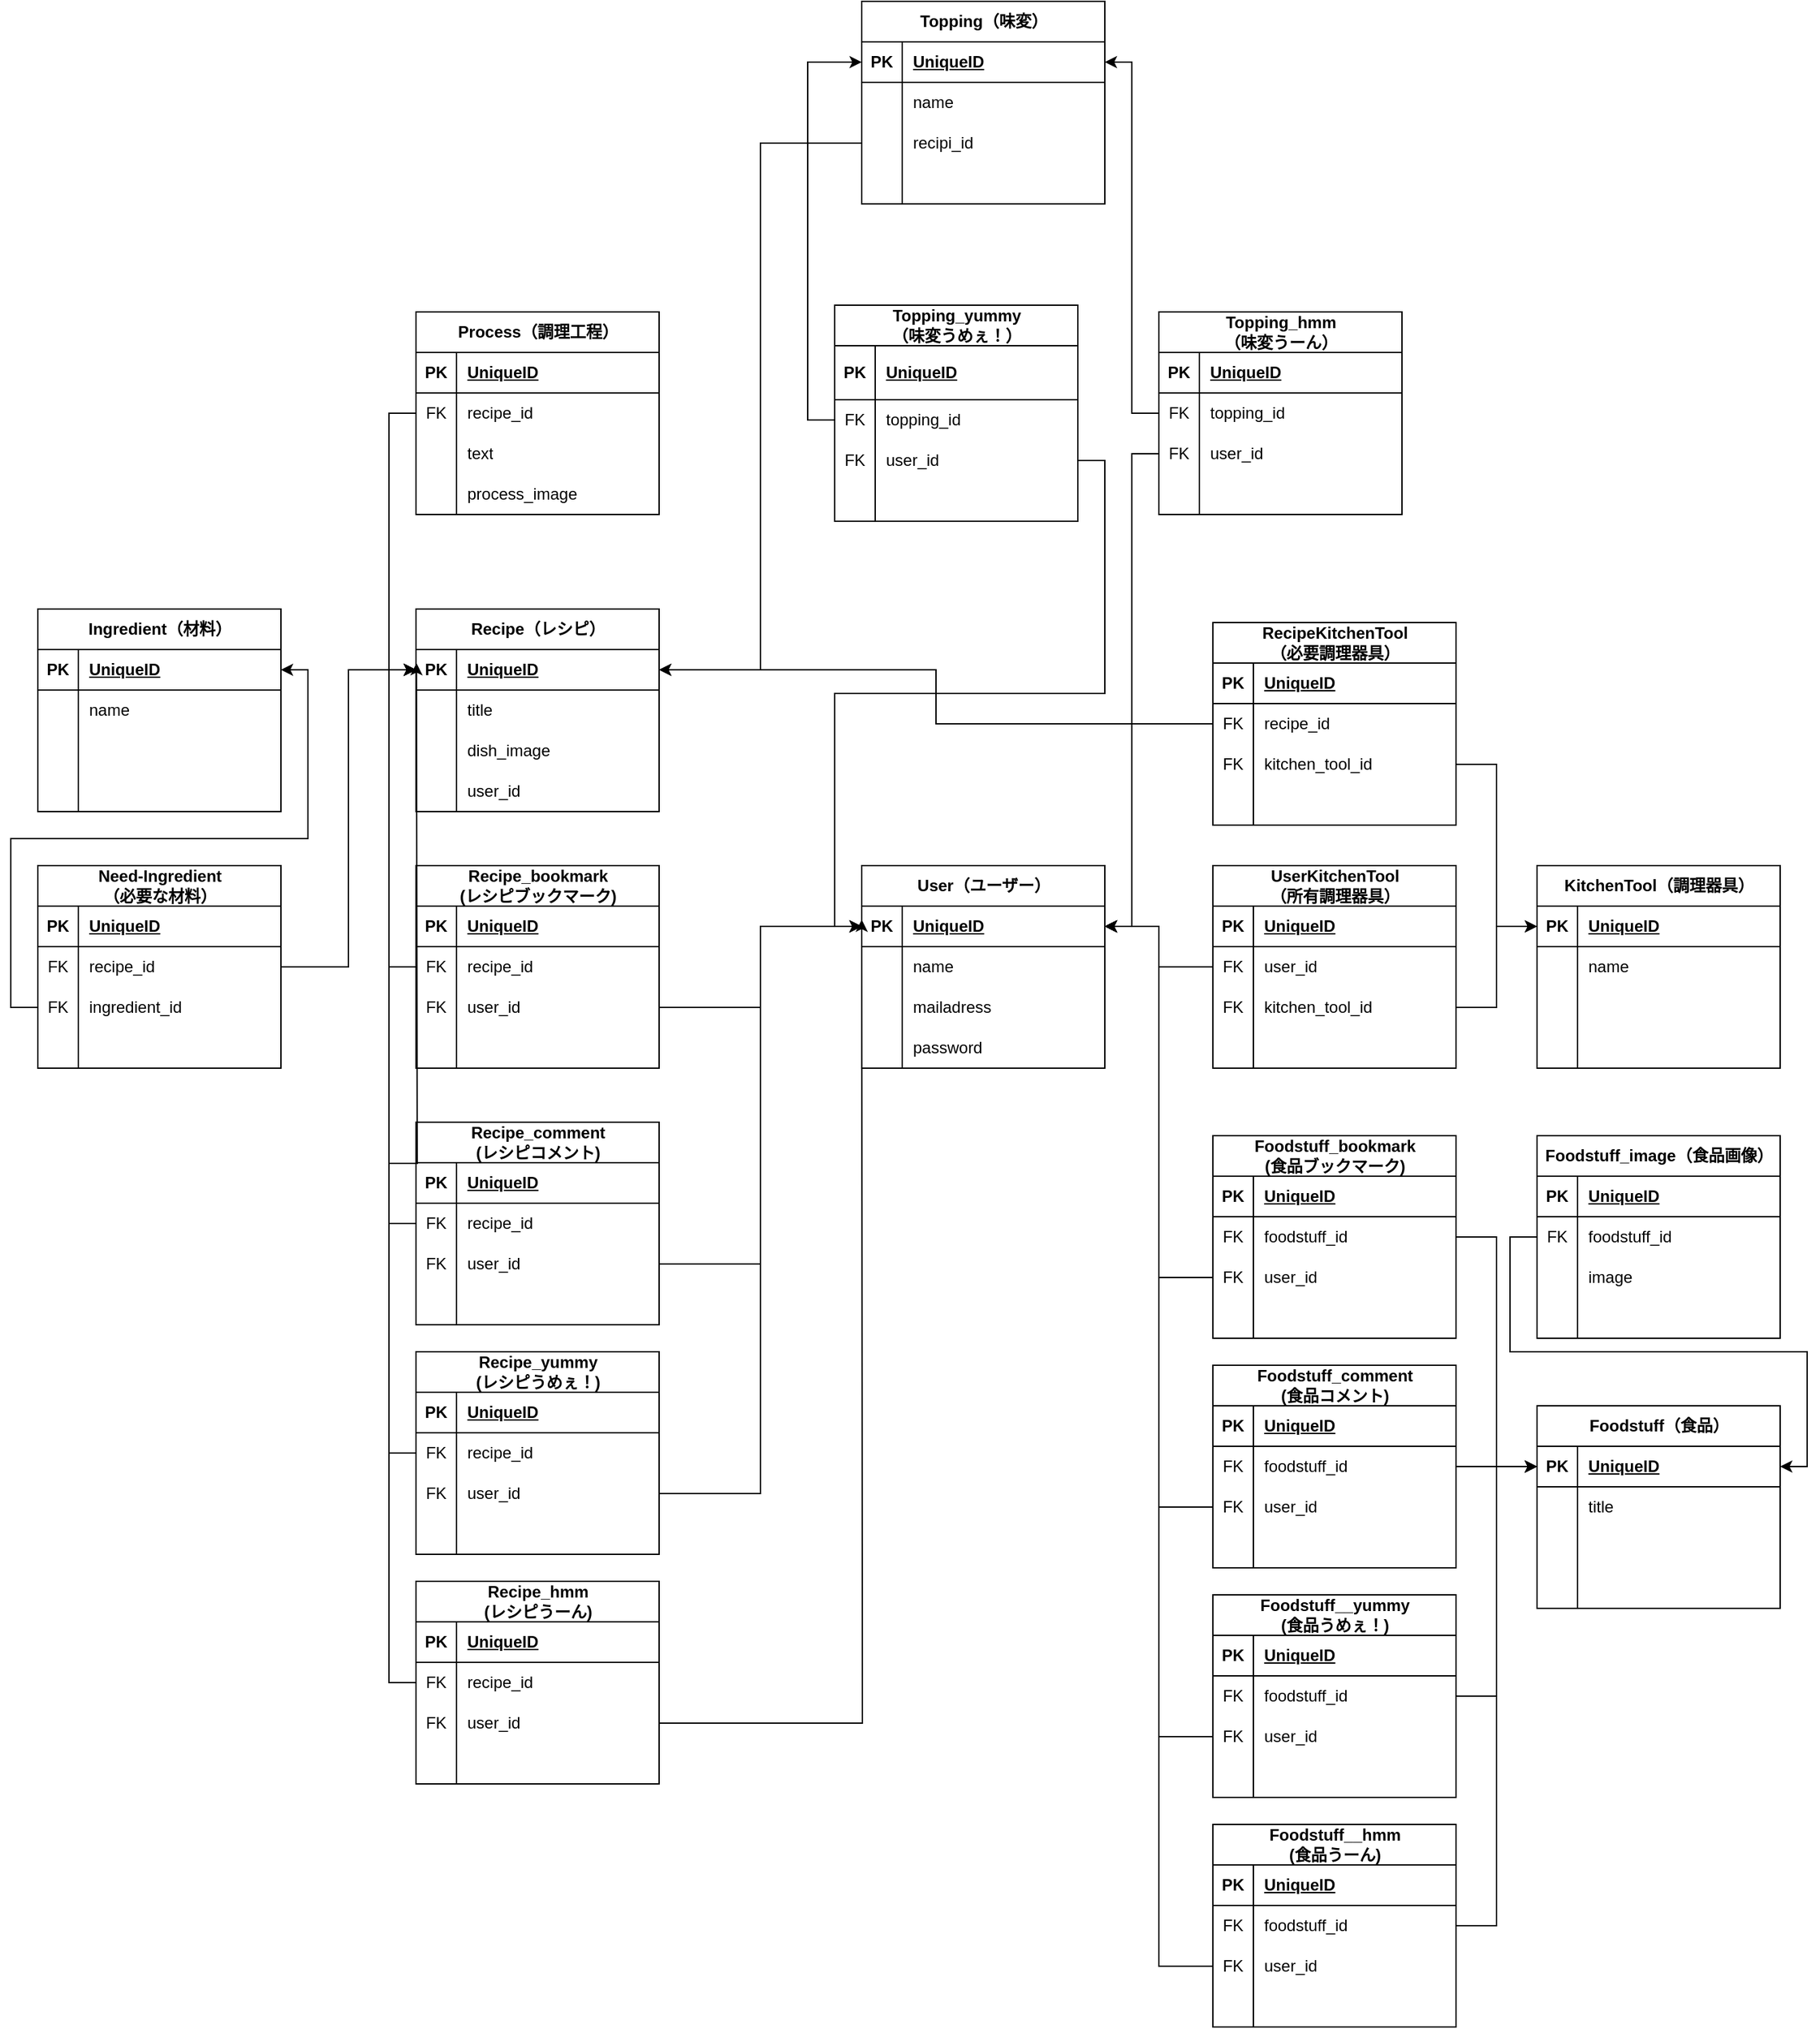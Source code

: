 <mxfile version="24.6.4" type="device">
  <diagram name="ページ1" id="t_sM5TkmQe1F6TnTYv9p">
    <mxGraphModel dx="1877" dy="1691" grid="1" gridSize="10" guides="1" tooltips="1" connect="1" arrows="1" fold="1" page="1" pageScale="1" pageWidth="827" pageHeight="1169" math="0" shadow="0">
      <root>
        <mxCell id="0" />
        <mxCell id="1" parent="0" />
        <mxCell id="vKtcrOpALwz0tnJFkvKI-5" value="User（ユーザー）" style="shape=table;startSize=30;container=1;collapsible=1;childLayout=tableLayout;fixedRows=1;rowLines=0;fontStyle=1;align=center;resizeLast=1;html=1;" vertex="1" parent="1">
          <mxGeometry x="70" y="-340" width="180" height="150" as="geometry" />
        </mxCell>
        <mxCell id="vKtcrOpALwz0tnJFkvKI-6" value="" style="shape=tableRow;horizontal=0;startSize=0;swimlaneHead=0;swimlaneBody=0;fillColor=none;collapsible=0;dropTarget=0;points=[[0,0.5],[1,0.5]];portConstraint=eastwest;top=0;left=0;right=0;bottom=1;" vertex="1" parent="vKtcrOpALwz0tnJFkvKI-5">
          <mxGeometry y="30" width="180" height="30" as="geometry" />
        </mxCell>
        <mxCell id="vKtcrOpALwz0tnJFkvKI-7" value="PK" style="shape=partialRectangle;connectable=0;fillColor=none;top=0;left=0;bottom=0;right=0;fontStyle=1;overflow=hidden;whiteSpace=wrap;html=1;" vertex="1" parent="vKtcrOpALwz0tnJFkvKI-6">
          <mxGeometry width="30" height="30" as="geometry">
            <mxRectangle width="30" height="30" as="alternateBounds" />
          </mxGeometry>
        </mxCell>
        <mxCell id="vKtcrOpALwz0tnJFkvKI-8" value="UniqueID" style="shape=partialRectangle;connectable=0;fillColor=none;top=0;left=0;bottom=0;right=0;align=left;spacingLeft=6;fontStyle=5;overflow=hidden;whiteSpace=wrap;html=1;" vertex="1" parent="vKtcrOpALwz0tnJFkvKI-6">
          <mxGeometry x="30" width="150" height="30" as="geometry">
            <mxRectangle width="150" height="30" as="alternateBounds" />
          </mxGeometry>
        </mxCell>
        <mxCell id="vKtcrOpALwz0tnJFkvKI-9" value="" style="shape=tableRow;horizontal=0;startSize=0;swimlaneHead=0;swimlaneBody=0;fillColor=none;collapsible=0;dropTarget=0;points=[[0,0.5],[1,0.5]];portConstraint=eastwest;top=0;left=0;right=0;bottom=0;" vertex="1" parent="vKtcrOpALwz0tnJFkvKI-5">
          <mxGeometry y="60" width="180" height="30" as="geometry" />
        </mxCell>
        <mxCell id="vKtcrOpALwz0tnJFkvKI-10" value="" style="shape=partialRectangle;connectable=0;fillColor=none;top=0;left=0;bottom=0;right=0;editable=1;overflow=hidden;whiteSpace=wrap;html=1;" vertex="1" parent="vKtcrOpALwz0tnJFkvKI-9">
          <mxGeometry width="30" height="30" as="geometry">
            <mxRectangle width="30" height="30" as="alternateBounds" />
          </mxGeometry>
        </mxCell>
        <mxCell id="vKtcrOpALwz0tnJFkvKI-11" value="name" style="shape=partialRectangle;connectable=0;fillColor=none;top=0;left=0;bottom=0;right=0;align=left;spacingLeft=6;overflow=hidden;whiteSpace=wrap;html=1;" vertex="1" parent="vKtcrOpALwz0tnJFkvKI-9">
          <mxGeometry x="30" width="150" height="30" as="geometry">
            <mxRectangle width="150" height="30" as="alternateBounds" />
          </mxGeometry>
        </mxCell>
        <mxCell id="vKtcrOpALwz0tnJFkvKI-12" value="" style="shape=tableRow;horizontal=0;startSize=0;swimlaneHead=0;swimlaneBody=0;fillColor=none;collapsible=0;dropTarget=0;points=[[0,0.5],[1,0.5]];portConstraint=eastwest;top=0;left=0;right=0;bottom=0;" vertex="1" parent="vKtcrOpALwz0tnJFkvKI-5">
          <mxGeometry y="90" width="180" height="30" as="geometry" />
        </mxCell>
        <mxCell id="vKtcrOpALwz0tnJFkvKI-13" value="" style="shape=partialRectangle;connectable=0;fillColor=none;top=0;left=0;bottom=0;right=0;editable=1;overflow=hidden;whiteSpace=wrap;html=1;" vertex="1" parent="vKtcrOpALwz0tnJFkvKI-12">
          <mxGeometry width="30" height="30" as="geometry">
            <mxRectangle width="30" height="30" as="alternateBounds" />
          </mxGeometry>
        </mxCell>
        <mxCell id="vKtcrOpALwz0tnJFkvKI-14" value="mailadress" style="shape=partialRectangle;connectable=0;fillColor=none;top=0;left=0;bottom=0;right=0;align=left;spacingLeft=6;overflow=hidden;whiteSpace=wrap;html=1;" vertex="1" parent="vKtcrOpALwz0tnJFkvKI-12">
          <mxGeometry x="30" width="150" height="30" as="geometry">
            <mxRectangle width="150" height="30" as="alternateBounds" />
          </mxGeometry>
        </mxCell>
        <mxCell id="vKtcrOpALwz0tnJFkvKI-15" value="" style="shape=tableRow;horizontal=0;startSize=0;swimlaneHead=0;swimlaneBody=0;fillColor=none;collapsible=0;dropTarget=0;points=[[0,0.5],[1,0.5]];portConstraint=eastwest;top=0;left=0;right=0;bottom=0;" vertex="1" parent="vKtcrOpALwz0tnJFkvKI-5">
          <mxGeometry y="120" width="180" height="30" as="geometry" />
        </mxCell>
        <mxCell id="vKtcrOpALwz0tnJFkvKI-16" value="" style="shape=partialRectangle;connectable=0;fillColor=none;top=0;left=0;bottom=0;right=0;editable=1;overflow=hidden;whiteSpace=wrap;html=1;" vertex="1" parent="vKtcrOpALwz0tnJFkvKI-15">
          <mxGeometry width="30" height="30" as="geometry">
            <mxRectangle width="30" height="30" as="alternateBounds" />
          </mxGeometry>
        </mxCell>
        <mxCell id="vKtcrOpALwz0tnJFkvKI-17" value="password" style="shape=partialRectangle;connectable=0;fillColor=none;top=0;left=0;bottom=0;right=0;align=left;spacingLeft=6;overflow=hidden;whiteSpace=wrap;html=1;" vertex="1" parent="vKtcrOpALwz0tnJFkvKI-15">
          <mxGeometry x="30" width="150" height="30" as="geometry">
            <mxRectangle width="150" height="30" as="alternateBounds" />
          </mxGeometry>
        </mxCell>
        <mxCell id="vKtcrOpALwz0tnJFkvKI-32" value="Recipe（レシピ）" style="shape=table;startSize=30;container=1;collapsible=1;childLayout=tableLayout;fixedRows=1;rowLines=0;fontStyle=1;align=center;resizeLast=1;html=1;" vertex="1" parent="1">
          <mxGeometry x="-260" y="-530" width="180" height="150" as="geometry" />
        </mxCell>
        <mxCell id="vKtcrOpALwz0tnJFkvKI-33" value="" style="shape=tableRow;horizontal=0;startSize=0;swimlaneHead=0;swimlaneBody=0;fillColor=none;collapsible=0;dropTarget=0;points=[[0,0.5],[1,0.5]];portConstraint=eastwest;top=0;left=0;right=0;bottom=1;" vertex="1" parent="vKtcrOpALwz0tnJFkvKI-32">
          <mxGeometry y="30" width="180" height="30" as="geometry" />
        </mxCell>
        <mxCell id="vKtcrOpALwz0tnJFkvKI-34" value="PK" style="shape=partialRectangle;connectable=0;fillColor=none;top=0;left=0;bottom=0;right=0;fontStyle=1;overflow=hidden;whiteSpace=wrap;html=1;" vertex="1" parent="vKtcrOpALwz0tnJFkvKI-33">
          <mxGeometry width="30" height="30" as="geometry">
            <mxRectangle width="30" height="30" as="alternateBounds" />
          </mxGeometry>
        </mxCell>
        <mxCell id="vKtcrOpALwz0tnJFkvKI-35" value="UniqueID" style="shape=partialRectangle;connectable=0;fillColor=none;top=0;left=0;bottom=0;right=0;align=left;spacingLeft=6;fontStyle=5;overflow=hidden;whiteSpace=wrap;html=1;" vertex="1" parent="vKtcrOpALwz0tnJFkvKI-33">
          <mxGeometry x="30" width="150" height="30" as="geometry">
            <mxRectangle width="150" height="30" as="alternateBounds" />
          </mxGeometry>
        </mxCell>
        <mxCell id="vKtcrOpALwz0tnJFkvKI-36" value="" style="shape=tableRow;horizontal=0;startSize=0;swimlaneHead=0;swimlaneBody=0;fillColor=none;collapsible=0;dropTarget=0;points=[[0,0.5],[1,0.5]];portConstraint=eastwest;top=0;left=0;right=0;bottom=0;" vertex="1" parent="vKtcrOpALwz0tnJFkvKI-32">
          <mxGeometry y="60" width="180" height="30" as="geometry" />
        </mxCell>
        <mxCell id="vKtcrOpALwz0tnJFkvKI-37" value="" style="shape=partialRectangle;connectable=0;fillColor=none;top=0;left=0;bottom=0;right=0;editable=1;overflow=hidden;whiteSpace=wrap;html=1;" vertex="1" parent="vKtcrOpALwz0tnJFkvKI-36">
          <mxGeometry width="30" height="30" as="geometry">
            <mxRectangle width="30" height="30" as="alternateBounds" />
          </mxGeometry>
        </mxCell>
        <mxCell id="vKtcrOpALwz0tnJFkvKI-38" value="title" style="shape=partialRectangle;connectable=0;fillColor=none;top=0;left=0;bottom=0;right=0;align=left;spacingLeft=6;overflow=hidden;whiteSpace=wrap;html=1;" vertex="1" parent="vKtcrOpALwz0tnJFkvKI-36">
          <mxGeometry x="30" width="150" height="30" as="geometry">
            <mxRectangle width="150" height="30" as="alternateBounds" />
          </mxGeometry>
        </mxCell>
        <mxCell id="vKtcrOpALwz0tnJFkvKI-39" value="" style="shape=tableRow;horizontal=0;startSize=0;swimlaneHead=0;swimlaneBody=0;fillColor=none;collapsible=0;dropTarget=0;points=[[0,0.5],[1,0.5]];portConstraint=eastwest;top=0;left=0;right=0;bottom=0;" vertex="1" parent="vKtcrOpALwz0tnJFkvKI-32">
          <mxGeometry y="90" width="180" height="30" as="geometry" />
        </mxCell>
        <mxCell id="vKtcrOpALwz0tnJFkvKI-40" value="" style="shape=partialRectangle;connectable=0;fillColor=none;top=0;left=0;bottom=0;right=0;editable=1;overflow=hidden;whiteSpace=wrap;html=1;" vertex="1" parent="vKtcrOpALwz0tnJFkvKI-39">
          <mxGeometry width="30" height="30" as="geometry">
            <mxRectangle width="30" height="30" as="alternateBounds" />
          </mxGeometry>
        </mxCell>
        <mxCell id="vKtcrOpALwz0tnJFkvKI-41" value="dish_image" style="shape=partialRectangle;connectable=0;fillColor=none;top=0;left=0;bottom=0;right=0;align=left;spacingLeft=6;overflow=hidden;whiteSpace=wrap;html=1;" vertex="1" parent="vKtcrOpALwz0tnJFkvKI-39">
          <mxGeometry x="30" width="150" height="30" as="geometry">
            <mxRectangle width="150" height="30" as="alternateBounds" />
          </mxGeometry>
        </mxCell>
        <mxCell id="vKtcrOpALwz0tnJFkvKI-42" value="" style="shape=tableRow;horizontal=0;startSize=0;swimlaneHead=0;swimlaneBody=0;fillColor=none;collapsible=0;dropTarget=0;points=[[0,0.5],[1,0.5]];portConstraint=eastwest;top=0;left=0;right=0;bottom=0;" vertex="1" parent="vKtcrOpALwz0tnJFkvKI-32">
          <mxGeometry y="120" width="180" height="30" as="geometry" />
        </mxCell>
        <mxCell id="vKtcrOpALwz0tnJFkvKI-43" value="" style="shape=partialRectangle;connectable=0;fillColor=none;top=0;left=0;bottom=0;right=0;editable=1;overflow=hidden;whiteSpace=wrap;html=1;" vertex="1" parent="vKtcrOpALwz0tnJFkvKI-42">
          <mxGeometry width="30" height="30" as="geometry">
            <mxRectangle width="30" height="30" as="alternateBounds" />
          </mxGeometry>
        </mxCell>
        <mxCell id="vKtcrOpALwz0tnJFkvKI-44" value="user_id" style="shape=partialRectangle;connectable=0;fillColor=none;top=0;left=0;bottom=0;right=0;align=left;spacingLeft=6;overflow=hidden;whiteSpace=wrap;html=1;" vertex="1" parent="vKtcrOpALwz0tnJFkvKI-42">
          <mxGeometry x="30" width="150" height="30" as="geometry">
            <mxRectangle width="150" height="30" as="alternateBounds" />
          </mxGeometry>
        </mxCell>
        <mxCell id="vKtcrOpALwz0tnJFkvKI-45" value="Foodstuff（食品）" style="shape=table;startSize=30;container=1;collapsible=1;childLayout=tableLayout;fixedRows=1;rowLines=0;fontStyle=1;align=center;resizeLast=1;html=1;" vertex="1" parent="1">
          <mxGeometry x="570" y="60" width="180" height="150" as="geometry" />
        </mxCell>
        <mxCell id="vKtcrOpALwz0tnJFkvKI-46" value="" style="shape=tableRow;horizontal=0;startSize=0;swimlaneHead=0;swimlaneBody=0;fillColor=none;collapsible=0;dropTarget=0;points=[[0,0.5],[1,0.5]];portConstraint=eastwest;top=0;left=0;right=0;bottom=1;" vertex="1" parent="vKtcrOpALwz0tnJFkvKI-45">
          <mxGeometry y="30" width="180" height="30" as="geometry" />
        </mxCell>
        <mxCell id="vKtcrOpALwz0tnJFkvKI-47" value="PK" style="shape=partialRectangle;connectable=0;fillColor=none;top=0;left=0;bottom=0;right=0;fontStyle=1;overflow=hidden;whiteSpace=wrap;html=1;" vertex="1" parent="vKtcrOpALwz0tnJFkvKI-46">
          <mxGeometry width="30" height="30" as="geometry">
            <mxRectangle width="30" height="30" as="alternateBounds" />
          </mxGeometry>
        </mxCell>
        <mxCell id="vKtcrOpALwz0tnJFkvKI-48" value="UniqueID" style="shape=partialRectangle;connectable=0;fillColor=none;top=0;left=0;bottom=0;right=0;align=left;spacingLeft=6;fontStyle=5;overflow=hidden;whiteSpace=wrap;html=1;" vertex="1" parent="vKtcrOpALwz0tnJFkvKI-46">
          <mxGeometry x="30" width="150" height="30" as="geometry">
            <mxRectangle width="150" height="30" as="alternateBounds" />
          </mxGeometry>
        </mxCell>
        <mxCell id="vKtcrOpALwz0tnJFkvKI-49" value="" style="shape=tableRow;horizontal=0;startSize=0;swimlaneHead=0;swimlaneBody=0;fillColor=none;collapsible=0;dropTarget=0;points=[[0,0.5],[1,0.5]];portConstraint=eastwest;top=0;left=0;right=0;bottom=0;" vertex="1" parent="vKtcrOpALwz0tnJFkvKI-45">
          <mxGeometry y="60" width="180" height="30" as="geometry" />
        </mxCell>
        <mxCell id="vKtcrOpALwz0tnJFkvKI-50" value="" style="shape=partialRectangle;connectable=0;fillColor=none;top=0;left=0;bottom=0;right=0;editable=1;overflow=hidden;whiteSpace=wrap;html=1;" vertex="1" parent="vKtcrOpALwz0tnJFkvKI-49">
          <mxGeometry width="30" height="30" as="geometry">
            <mxRectangle width="30" height="30" as="alternateBounds" />
          </mxGeometry>
        </mxCell>
        <mxCell id="vKtcrOpALwz0tnJFkvKI-51" value="title" style="shape=partialRectangle;connectable=0;fillColor=none;top=0;left=0;bottom=0;right=0;align=left;spacingLeft=6;overflow=hidden;whiteSpace=wrap;html=1;" vertex="1" parent="vKtcrOpALwz0tnJFkvKI-49">
          <mxGeometry x="30" width="150" height="30" as="geometry">
            <mxRectangle width="150" height="30" as="alternateBounds" />
          </mxGeometry>
        </mxCell>
        <mxCell id="vKtcrOpALwz0tnJFkvKI-52" value="" style="shape=tableRow;horizontal=0;startSize=0;swimlaneHead=0;swimlaneBody=0;fillColor=none;collapsible=0;dropTarget=0;points=[[0,0.5],[1,0.5]];portConstraint=eastwest;top=0;left=0;right=0;bottom=0;" vertex="1" parent="vKtcrOpALwz0tnJFkvKI-45">
          <mxGeometry y="90" width="180" height="30" as="geometry" />
        </mxCell>
        <mxCell id="vKtcrOpALwz0tnJFkvKI-53" value="" style="shape=partialRectangle;connectable=0;fillColor=none;top=0;left=0;bottom=0;right=0;editable=1;overflow=hidden;whiteSpace=wrap;html=1;" vertex="1" parent="vKtcrOpALwz0tnJFkvKI-52">
          <mxGeometry width="30" height="30" as="geometry">
            <mxRectangle width="30" height="30" as="alternateBounds" />
          </mxGeometry>
        </mxCell>
        <mxCell id="vKtcrOpALwz0tnJFkvKI-54" value="" style="shape=partialRectangle;connectable=0;fillColor=none;top=0;left=0;bottom=0;right=0;align=left;spacingLeft=6;overflow=hidden;whiteSpace=wrap;html=1;" vertex="1" parent="vKtcrOpALwz0tnJFkvKI-52">
          <mxGeometry x="30" width="150" height="30" as="geometry">
            <mxRectangle width="150" height="30" as="alternateBounds" />
          </mxGeometry>
        </mxCell>
        <mxCell id="vKtcrOpALwz0tnJFkvKI-55" value="" style="shape=tableRow;horizontal=0;startSize=0;swimlaneHead=0;swimlaneBody=0;fillColor=none;collapsible=0;dropTarget=0;points=[[0,0.5],[1,0.5]];portConstraint=eastwest;top=0;left=0;right=0;bottom=0;" vertex="1" parent="vKtcrOpALwz0tnJFkvKI-45">
          <mxGeometry y="120" width="180" height="30" as="geometry" />
        </mxCell>
        <mxCell id="vKtcrOpALwz0tnJFkvKI-56" value="" style="shape=partialRectangle;connectable=0;fillColor=none;top=0;left=0;bottom=0;right=0;editable=1;overflow=hidden;whiteSpace=wrap;html=1;" vertex="1" parent="vKtcrOpALwz0tnJFkvKI-55">
          <mxGeometry width="30" height="30" as="geometry">
            <mxRectangle width="30" height="30" as="alternateBounds" />
          </mxGeometry>
        </mxCell>
        <mxCell id="vKtcrOpALwz0tnJFkvKI-57" value="" style="shape=partialRectangle;connectable=0;fillColor=none;top=0;left=0;bottom=0;right=0;align=left;spacingLeft=6;overflow=hidden;whiteSpace=wrap;html=1;" vertex="1" parent="vKtcrOpALwz0tnJFkvKI-55">
          <mxGeometry x="30" width="150" height="30" as="geometry">
            <mxRectangle width="150" height="30" as="alternateBounds" />
          </mxGeometry>
        </mxCell>
        <mxCell id="vKtcrOpALwz0tnJFkvKI-58" value="Recipe_bookmark&lt;br&gt;(レシピブックマーク)" style="shape=table;startSize=30;container=1;collapsible=1;childLayout=tableLayout;fixedRows=1;rowLines=0;fontStyle=1;align=center;resizeLast=1;html=1;" vertex="1" parent="1">
          <mxGeometry x="-260" y="-340" width="180" height="150" as="geometry" />
        </mxCell>
        <mxCell id="vKtcrOpALwz0tnJFkvKI-59" value="" style="shape=tableRow;horizontal=0;startSize=0;swimlaneHead=0;swimlaneBody=0;fillColor=none;collapsible=0;dropTarget=0;points=[[0,0.5],[1,0.5]];portConstraint=eastwest;top=0;left=0;right=0;bottom=1;" vertex="1" parent="vKtcrOpALwz0tnJFkvKI-58">
          <mxGeometry y="30" width="180" height="30" as="geometry" />
        </mxCell>
        <mxCell id="vKtcrOpALwz0tnJFkvKI-60" value="PK" style="shape=partialRectangle;connectable=0;fillColor=none;top=0;left=0;bottom=0;right=0;fontStyle=1;overflow=hidden;whiteSpace=wrap;html=1;" vertex="1" parent="vKtcrOpALwz0tnJFkvKI-59">
          <mxGeometry width="30" height="30" as="geometry">
            <mxRectangle width="30" height="30" as="alternateBounds" />
          </mxGeometry>
        </mxCell>
        <mxCell id="vKtcrOpALwz0tnJFkvKI-61" value="UniqueID" style="shape=partialRectangle;connectable=0;fillColor=none;top=0;left=0;bottom=0;right=0;align=left;spacingLeft=6;fontStyle=5;overflow=hidden;whiteSpace=wrap;html=1;" vertex="1" parent="vKtcrOpALwz0tnJFkvKI-59">
          <mxGeometry x="30" width="150" height="30" as="geometry">
            <mxRectangle width="150" height="30" as="alternateBounds" />
          </mxGeometry>
        </mxCell>
        <mxCell id="vKtcrOpALwz0tnJFkvKI-62" value="" style="shape=tableRow;horizontal=0;startSize=0;swimlaneHead=0;swimlaneBody=0;fillColor=none;collapsible=0;dropTarget=0;points=[[0,0.5],[1,0.5]];portConstraint=eastwest;top=0;left=0;right=0;bottom=0;" vertex="1" parent="vKtcrOpALwz0tnJFkvKI-58">
          <mxGeometry y="60" width="180" height="30" as="geometry" />
        </mxCell>
        <mxCell id="vKtcrOpALwz0tnJFkvKI-63" value="FK" style="shape=partialRectangle;connectable=0;fillColor=none;top=0;left=0;bottom=0;right=0;editable=1;overflow=hidden;whiteSpace=wrap;html=1;" vertex="1" parent="vKtcrOpALwz0tnJFkvKI-62">
          <mxGeometry width="30" height="30" as="geometry">
            <mxRectangle width="30" height="30" as="alternateBounds" />
          </mxGeometry>
        </mxCell>
        <mxCell id="vKtcrOpALwz0tnJFkvKI-64" value="recipe_id" style="shape=partialRectangle;connectable=0;fillColor=none;top=0;left=0;bottom=0;right=0;align=left;spacingLeft=6;overflow=hidden;whiteSpace=wrap;html=1;" vertex="1" parent="vKtcrOpALwz0tnJFkvKI-62">
          <mxGeometry x="30" width="150" height="30" as="geometry">
            <mxRectangle width="150" height="30" as="alternateBounds" />
          </mxGeometry>
        </mxCell>
        <mxCell id="vKtcrOpALwz0tnJFkvKI-65" value="" style="shape=tableRow;horizontal=0;startSize=0;swimlaneHead=0;swimlaneBody=0;fillColor=none;collapsible=0;dropTarget=0;points=[[0,0.5],[1,0.5]];portConstraint=eastwest;top=0;left=0;right=0;bottom=0;" vertex="1" parent="vKtcrOpALwz0tnJFkvKI-58">
          <mxGeometry y="90" width="180" height="30" as="geometry" />
        </mxCell>
        <mxCell id="vKtcrOpALwz0tnJFkvKI-66" value="FK" style="shape=partialRectangle;connectable=0;fillColor=none;top=0;left=0;bottom=0;right=0;editable=1;overflow=hidden;whiteSpace=wrap;html=1;" vertex="1" parent="vKtcrOpALwz0tnJFkvKI-65">
          <mxGeometry width="30" height="30" as="geometry">
            <mxRectangle width="30" height="30" as="alternateBounds" />
          </mxGeometry>
        </mxCell>
        <mxCell id="vKtcrOpALwz0tnJFkvKI-67" value="user_id" style="shape=partialRectangle;connectable=0;fillColor=none;top=0;left=0;bottom=0;right=0;align=left;spacingLeft=6;overflow=hidden;whiteSpace=wrap;html=1;" vertex="1" parent="vKtcrOpALwz0tnJFkvKI-65">
          <mxGeometry x="30" width="150" height="30" as="geometry">
            <mxRectangle width="150" height="30" as="alternateBounds" />
          </mxGeometry>
        </mxCell>
        <mxCell id="vKtcrOpALwz0tnJFkvKI-68" value="" style="shape=tableRow;horizontal=0;startSize=0;swimlaneHead=0;swimlaneBody=0;fillColor=none;collapsible=0;dropTarget=0;points=[[0,0.5],[1,0.5]];portConstraint=eastwest;top=0;left=0;right=0;bottom=0;" vertex="1" parent="vKtcrOpALwz0tnJFkvKI-58">
          <mxGeometry y="120" width="180" height="30" as="geometry" />
        </mxCell>
        <mxCell id="vKtcrOpALwz0tnJFkvKI-69" value="" style="shape=partialRectangle;connectable=0;fillColor=none;top=0;left=0;bottom=0;right=0;editable=1;overflow=hidden;whiteSpace=wrap;html=1;" vertex="1" parent="vKtcrOpALwz0tnJFkvKI-68">
          <mxGeometry width="30" height="30" as="geometry">
            <mxRectangle width="30" height="30" as="alternateBounds" />
          </mxGeometry>
        </mxCell>
        <mxCell id="vKtcrOpALwz0tnJFkvKI-70" value="" style="shape=partialRectangle;connectable=0;fillColor=none;top=0;left=0;bottom=0;right=0;align=left;spacingLeft=6;overflow=hidden;whiteSpace=wrap;html=1;" vertex="1" parent="vKtcrOpALwz0tnJFkvKI-68">
          <mxGeometry x="30" width="150" height="30" as="geometry">
            <mxRectangle width="150" height="30" as="alternateBounds" />
          </mxGeometry>
        </mxCell>
        <mxCell id="vKtcrOpALwz0tnJFkvKI-71" value="Recipe_comment&lt;br&gt;(レシピコメント)" style="shape=table;startSize=30;container=1;collapsible=1;childLayout=tableLayout;fixedRows=1;rowLines=0;fontStyle=1;align=center;resizeLast=1;html=1;" vertex="1" parent="1">
          <mxGeometry x="-260" y="-150" width="180" height="150" as="geometry" />
        </mxCell>
        <mxCell id="vKtcrOpALwz0tnJFkvKI-72" value="" style="shape=tableRow;horizontal=0;startSize=0;swimlaneHead=0;swimlaneBody=0;fillColor=none;collapsible=0;dropTarget=0;points=[[0,0.5],[1,0.5]];portConstraint=eastwest;top=0;left=0;right=0;bottom=1;" vertex="1" parent="vKtcrOpALwz0tnJFkvKI-71">
          <mxGeometry y="30" width="180" height="30" as="geometry" />
        </mxCell>
        <mxCell id="vKtcrOpALwz0tnJFkvKI-73" value="PK" style="shape=partialRectangle;connectable=0;fillColor=none;top=0;left=0;bottom=0;right=0;fontStyle=1;overflow=hidden;whiteSpace=wrap;html=1;" vertex="1" parent="vKtcrOpALwz0tnJFkvKI-72">
          <mxGeometry width="30" height="30" as="geometry">
            <mxRectangle width="30" height="30" as="alternateBounds" />
          </mxGeometry>
        </mxCell>
        <mxCell id="vKtcrOpALwz0tnJFkvKI-74" value="UniqueID" style="shape=partialRectangle;connectable=0;fillColor=none;top=0;left=0;bottom=0;right=0;align=left;spacingLeft=6;fontStyle=5;overflow=hidden;whiteSpace=wrap;html=1;" vertex="1" parent="vKtcrOpALwz0tnJFkvKI-72">
          <mxGeometry x="30" width="150" height="30" as="geometry">
            <mxRectangle width="150" height="30" as="alternateBounds" />
          </mxGeometry>
        </mxCell>
        <mxCell id="vKtcrOpALwz0tnJFkvKI-75" value="" style="shape=tableRow;horizontal=0;startSize=0;swimlaneHead=0;swimlaneBody=0;fillColor=none;collapsible=0;dropTarget=0;points=[[0,0.5],[1,0.5]];portConstraint=eastwest;top=0;left=0;right=0;bottom=0;" vertex="1" parent="vKtcrOpALwz0tnJFkvKI-71">
          <mxGeometry y="60" width="180" height="30" as="geometry" />
        </mxCell>
        <mxCell id="vKtcrOpALwz0tnJFkvKI-76" value="FK" style="shape=partialRectangle;connectable=0;fillColor=none;top=0;left=0;bottom=0;right=0;editable=1;overflow=hidden;whiteSpace=wrap;html=1;" vertex="1" parent="vKtcrOpALwz0tnJFkvKI-75">
          <mxGeometry width="30" height="30" as="geometry">
            <mxRectangle width="30" height="30" as="alternateBounds" />
          </mxGeometry>
        </mxCell>
        <mxCell id="vKtcrOpALwz0tnJFkvKI-77" value="recipe_id" style="shape=partialRectangle;connectable=0;fillColor=none;top=0;left=0;bottom=0;right=0;align=left;spacingLeft=6;overflow=hidden;whiteSpace=wrap;html=1;" vertex="1" parent="vKtcrOpALwz0tnJFkvKI-75">
          <mxGeometry x="30" width="150" height="30" as="geometry">
            <mxRectangle width="150" height="30" as="alternateBounds" />
          </mxGeometry>
        </mxCell>
        <mxCell id="vKtcrOpALwz0tnJFkvKI-78" value="" style="shape=tableRow;horizontal=0;startSize=0;swimlaneHead=0;swimlaneBody=0;fillColor=none;collapsible=0;dropTarget=0;points=[[0,0.5],[1,0.5]];portConstraint=eastwest;top=0;left=0;right=0;bottom=0;" vertex="1" parent="vKtcrOpALwz0tnJFkvKI-71">
          <mxGeometry y="90" width="180" height="30" as="geometry" />
        </mxCell>
        <mxCell id="vKtcrOpALwz0tnJFkvKI-79" value="FK" style="shape=partialRectangle;connectable=0;fillColor=none;top=0;left=0;bottom=0;right=0;editable=1;overflow=hidden;whiteSpace=wrap;html=1;" vertex="1" parent="vKtcrOpALwz0tnJFkvKI-78">
          <mxGeometry width="30" height="30" as="geometry">
            <mxRectangle width="30" height="30" as="alternateBounds" />
          </mxGeometry>
        </mxCell>
        <mxCell id="vKtcrOpALwz0tnJFkvKI-80" value="user_id" style="shape=partialRectangle;connectable=0;fillColor=none;top=0;left=0;bottom=0;right=0;align=left;spacingLeft=6;overflow=hidden;whiteSpace=wrap;html=1;" vertex="1" parent="vKtcrOpALwz0tnJFkvKI-78">
          <mxGeometry x="30" width="150" height="30" as="geometry">
            <mxRectangle width="150" height="30" as="alternateBounds" />
          </mxGeometry>
        </mxCell>
        <mxCell id="vKtcrOpALwz0tnJFkvKI-81" value="" style="shape=tableRow;horizontal=0;startSize=0;swimlaneHead=0;swimlaneBody=0;fillColor=none;collapsible=0;dropTarget=0;points=[[0,0.5],[1,0.5]];portConstraint=eastwest;top=0;left=0;right=0;bottom=0;" vertex="1" parent="vKtcrOpALwz0tnJFkvKI-71">
          <mxGeometry y="120" width="180" height="30" as="geometry" />
        </mxCell>
        <mxCell id="vKtcrOpALwz0tnJFkvKI-82" value="" style="shape=partialRectangle;connectable=0;fillColor=none;top=0;left=0;bottom=0;right=0;editable=1;overflow=hidden;whiteSpace=wrap;html=1;" vertex="1" parent="vKtcrOpALwz0tnJFkvKI-81">
          <mxGeometry width="30" height="30" as="geometry">
            <mxRectangle width="30" height="30" as="alternateBounds" />
          </mxGeometry>
        </mxCell>
        <mxCell id="vKtcrOpALwz0tnJFkvKI-83" value="" style="shape=partialRectangle;connectable=0;fillColor=none;top=0;left=0;bottom=0;right=0;align=left;spacingLeft=6;overflow=hidden;whiteSpace=wrap;html=1;" vertex="1" parent="vKtcrOpALwz0tnJFkvKI-81">
          <mxGeometry x="30" width="150" height="30" as="geometry">
            <mxRectangle width="150" height="30" as="alternateBounds" />
          </mxGeometry>
        </mxCell>
        <mxCell id="vKtcrOpALwz0tnJFkvKI-84" value="Foodstuff_comment&lt;br&gt;(食品コメント)" style="shape=table;startSize=30;container=1;collapsible=1;childLayout=tableLayout;fixedRows=1;rowLines=0;fontStyle=1;align=center;resizeLast=1;html=1;" vertex="1" parent="1">
          <mxGeometry x="330" y="30" width="180" height="150" as="geometry" />
        </mxCell>
        <mxCell id="vKtcrOpALwz0tnJFkvKI-85" value="" style="shape=tableRow;horizontal=0;startSize=0;swimlaneHead=0;swimlaneBody=0;fillColor=none;collapsible=0;dropTarget=0;points=[[0,0.5],[1,0.5]];portConstraint=eastwest;top=0;left=0;right=0;bottom=1;" vertex="1" parent="vKtcrOpALwz0tnJFkvKI-84">
          <mxGeometry y="30" width="180" height="30" as="geometry" />
        </mxCell>
        <mxCell id="vKtcrOpALwz0tnJFkvKI-86" value="PK" style="shape=partialRectangle;connectable=0;fillColor=none;top=0;left=0;bottom=0;right=0;fontStyle=1;overflow=hidden;whiteSpace=wrap;html=1;" vertex="1" parent="vKtcrOpALwz0tnJFkvKI-85">
          <mxGeometry width="30" height="30" as="geometry">
            <mxRectangle width="30" height="30" as="alternateBounds" />
          </mxGeometry>
        </mxCell>
        <mxCell id="vKtcrOpALwz0tnJFkvKI-87" value="UniqueID" style="shape=partialRectangle;connectable=0;fillColor=none;top=0;left=0;bottom=0;right=0;align=left;spacingLeft=6;fontStyle=5;overflow=hidden;whiteSpace=wrap;html=1;" vertex="1" parent="vKtcrOpALwz0tnJFkvKI-85">
          <mxGeometry x="30" width="150" height="30" as="geometry">
            <mxRectangle width="150" height="30" as="alternateBounds" />
          </mxGeometry>
        </mxCell>
        <mxCell id="vKtcrOpALwz0tnJFkvKI-88" value="" style="shape=tableRow;horizontal=0;startSize=0;swimlaneHead=0;swimlaneBody=0;fillColor=none;collapsible=0;dropTarget=0;points=[[0,0.5],[1,0.5]];portConstraint=eastwest;top=0;left=0;right=0;bottom=0;" vertex="1" parent="vKtcrOpALwz0tnJFkvKI-84">
          <mxGeometry y="60" width="180" height="30" as="geometry" />
        </mxCell>
        <mxCell id="vKtcrOpALwz0tnJFkvKI-89" value="FK" style="shape=partialRectangle;connectable=0;fillColor=none;top=0;left=0;bottom=0;right=0;editable=1;overflow=hidden;whiteSpace=wrap;html=1;" vertex="1" parent="vKtcrOpALwz0tnJFkvKI-88">
          <mxGeometry width="30" height="30" as="geometry">
            <mxRectangle width="30" height="30" as="alternateBounds" />
          </mxGeometry>
        </mxCell>
        <mxCell id="vKtcrOpALwz0tnJFkvKI-90" value="foodstuff_id" style="shape=partialRectangle;connectable=0;fillColor=none;top=0;left=0;bottom=0;right=0;align=left;spacingLeft=6;overflow=hidden;whiteSpace=wrap;html=1;" vertex="1" parent="vKtcrOpALwz0tnJFkvKI-88">
          <mxGeometry x="30" width="150" height="30" as="geometry">
            <mxRectangle width="150" height="30" as="alternateBounds" />
          </mxGeometry>
        </mxCell>
        <mxCell id="vKtcrOpALwz0tnJFkvKI-91" value="" style="shape=tableRow;horizontal=0;startSize=0;swimlaneHead=0;swimlaneBody=0;fillColor=none;collapsible=0;dropTarget=0;points=[[0,0.5],[1,0.5]];portConstraint=eastwest;top=0;left=0;right=0;bottom=0;" vertex="1" parent="vKtcrOpALwz0tnJFkvKI-84">
          <mxGeometry y="90" width="180" height="30" as="geometry" />
        </mxCell>
        <mxCell id="vKtcrOpALwz0tnJFkvKI-92" value="FK" style="shape=partialRectangle;connectable=0;fillColor=none;top=0;left=0;bottom=0;right=0;editable=1;overflow=hidden;whiteSpace=wrap;html=1;" vertex="1" parent="vKtcrOpALwz0tnJFkvKI-91">
          <mxGeometry width="30" height="30" as="geometry">
            <mxRectangle width="30" height="30" as="alternateBounds" />
          </mxGeometry>
        </mxCell>
        <mxCell id="vKtcrOpALwz0tnJFkvKI-93" value="user_id" style="shape=partialRectangle;connectable=0;fillColor=none;top=0;left=0;bottom=0;right=0;align=left;spacingLeft=6;overflow=hidden;whiteSpace=wrap;html=1;" vertex="1" parent="vKtcrOpALwz0tnJFkvKI-91">
          <mxGeometry x="30" width="150" height="30" as="geometry">
            <mxRectangle width="150" height="30" as="alternateBounds" />
          </mxGeometry>
        </mxCell>
        <mxCell id="vKtcrOpALwz0tnJFkvKI-94" value="" style="shape=tableRow;horizontal=0;startSize=0;swimlaneHead=0;swimlaneBody=0;fillColor=none;collapsible=0;dropTarget=0;points=[[0,0.5],[1,0.5]];portConstraint=eastwest;top=0;left=0;right=0;bottom=0;" vertex="1" parent="vKtcrOpALwz0tnJFkvKI-84">
          <mxGeometry y="120" width="180" height="30" as="geometry" />
        </mxCell>
        <mxCell id="vKtcrOpALwz0tnJFkvKI-95" value="" style="shape=partialRectangle;connectable=0;fillColor=none;top=0;left=0;bottom=0;right=0;editable=1;overflow=hidden;whiteSpace=wrap;html=1;" vertex="1" parent="vKtcrOpALwz0tnJFkvKI-94">
          <mxGeometry width="30" height="30" as="geometry">
            <mxRectangle width="30" height="30" as="alternateBounds" />
          </mxGeometry>
        </mxCell>
        <mxCell id="vKtcrOpALwz0tnJFkvKI-96" value="" style="shape=partialRectangle;connectable=0;fillColor=none;top=0;left=0;bottom=0;right=0;align=left;spacingLeft=6;overflow=hidden;whiteSpace=wrap;html=1;" vertex="1" parent="vKtcrOpALwz0tnJFkvKI-94">
          <mxGeometry x="30" width="150" height="30" as="geometry">
            <mxRectangle width="150" height="30" as="alternateBounds" />
          </mxGeometry>
        </mxCell>
        <mxCell id="vKtcrOpALwz0tnJFkvKI-97" value="Recipe_yummy&lt;br&gt;(レシピうめぇ！)" style="shape=table;startSize=30;container=1;collapsible=1;childLayout=tableLayout;fixedRows=1;rowLines=0;fontStyle=1;align=center;resizeLast=1;html=1;" vertex="1" parent="1">
          <mxGeometry x="-260" y="20" width="180" height="150" as="geometry" />
        </mxCell>
        <mxCell id="vKtcrOpALwz0tnJFkvKI-98" value="" style="shape=tableRow;horizontal=0;startSize=0;swimlaneHead=0;swimlaneBody=0;fillColor=none;collapsible=0;dropTarget=0;points=[[0,0.5],[1,0.5]];portConstraint=eastwest;top=0;left=0;right=0;bottom=1;" vertex="1" parent="vKtcrOpALwz0tnJFkvKI-97">
          <mxGeometry y="30" width="180" height="30" as="geometry" />
        </mxCell>
        <mxCell id="vKtcrOpALwz0tnJFkvKI-99" value="PK" style="shape=partialRectangle;connectable=0;fillColor=none;top=0;left=0;bottom=0;right=0;fontStyle=1;overflow=hidden;whiteSpace=wrap;html=1;" vertex="1" parent="vKtcrOpALwz0tnJFkvKI-98">
          <mxGeometry width="30" height="30" as="geometry">
            <mxRectangle width="30" height="30" as="alternateBounds" />
          </mxGeometry>
        </mxCell>
        <mxCell id="vKtcrOpALwz0tnJFkvKI-100" value="UniqueID" style="shape=partialRectangle;connectable=0;fillColor=none;top=0;left=0;bottom=0;right=0;align=left;spacingLeft=6;fontStyle=5;overflow=hidden;whiteSpace=wrap;html=1;" vertex="1" parent="vKtcrOpALwz0tnJFkvKI-98">
          <mxGeometry x="30" width="150" height="30" as="geometry">
            <mxRectangle width="150" height="30" as="alternateBounds" />
          </mxGeometry>
        </mxCell>
        <mxCell id="vKtcrOpALwz0tnJFkvKI-101" value="" style="shape=tableRow;horizontal=0;startSize=0;swimlaneHead=0;swimlaneBody=0;fillColor=none;collapsible=0;dropTarget=0;points=[[0,0.5],[1,0.5]];portConstraint=eastwest;top=0;left=0;right=0;bottom=0;" vertex="1" parent="vKtcrOpALwz0tnJFkvKI-97">
          <mxGeometry y="60" width="180" height="30" as="geometry" />
        </mxCell>
        <mxCell id="vKtcrOpALwz0tnJFkvKI-102" value="FK" style="shape=partialRectangle;connectable=0;fillColor=none;top=0;left=0;bottom=0;right=0;editable=1;overflow=hidden;whiteSpace=wrap;html=1;" vertex="1" parent="vKtcrOpALwz0tnJFkvKI-101">
          <mxGeometry width="30" height="30" as="geometry">
            <mxRectangle width="30" height="30" as="alternateBounds" />
          </mxGeometry>
        </mxCell>
        <mxCell id="vKtcrOpALwz0tnJFkvKI-103" value="recipe_id" style="shape=partialRectangle;connectable=0;fillColor=none;top=0;left=0;bottom=0;right=0;align=left;spacingLeft=6;overflow=hidden;whiteSpace=wrap;html=1;" vertex="1" parent="vKtcrOpALwz0tnJFkvKI-101">
          <mxGeometry x="30" width="150" height="30" as="geometry">
            <mxRectangle width="150" height="30" as="alternateBounds" />
          </mxGeometry>
        </mxCell>
        <mxCell id="vKtcrOpALwz0tnJFkvKI-104" value="" style="shape=tableRow;horizontal=0;startSize=0;swimlaneHead=0;swimlaneBody=0;fillColor=none;collapsible=0;dropTarget=0;points=[[0,0.5],[1,0.5]];portConstraint=eastwest;top=0;left=0;right=0;bottom=0;" vertex="1" parent="vKtcrOpALwz0tnJFkvKI-97">
          <mxGeometry y="90" width="180" height="30" as="geometry" />
        </mxCell>
        <mxCell id="vKtcrOpALwz0tnJFkvKI-105" value="FK" style="shape=partialRectangle;connectable=0;fillColor=none;top=0;left=0;bottom=0;right=0;editable=1;overflow=hidden;whiteSpace=wrap;html=1;" vertex="1" parent="vKtcrOpALwz0tnJFkvKI-104">
          <mxGeometry width="30" height="30" as="geometry">
            <mxRectangle width="30" height="30" as="alternateBounds" />
          </mxGeometry>
        </mxCell>
        <mxCell id="vKtcrOpALwz0tnJFkvKI-106" value="user_id" style="shape=partialRectangle;connectable=0;fillColor=none;top=0;left=0;bottom=0;right=0;align=left;spacingLeft=6;overflow=hidden;whiteSpace=wrap;html=1;" vertex="1" parent="vKtcrOpALwz0tnJFkvKI-104">
          <mxGeometry x="30" width="150" height="30" as="geometry">
            <mxRectangle width="150" height="30" as="alternateBounds" />
          </mxGeometry>
        </mxCell>
        <mxCell id="vKtcrOpALwz0tnJFkvKI-107" value="" style="shape=tableRow;horizontal=0;startSize=0;swimlaneHead=0;swimlaneBody=0;fillColor=none;collapsible=0;dropTarget=0;points=[[0,0.5],[1,0.5]];portConstraint=eastwest;top=0;left=0;right=0;bottom=0;" vertex="1" parent="vKtcrOpALwz0tnJFkvKI-97">
          <mxGeometry y="120" width="180" height="30" as="geometry" />
        </mxCell>
        <mxCell id="vKtcrOpALwz0tnJFkvKI-108" value="" style="shape=partialRectangle;connectable=0;fillColor=none;top=0;left=0;bottom=0;right=0;editable=1;overflow=hidden;whiteSpace=wrap;html=1;" vertex="1" parent="vKtcrOpALwz0tnJFkvKI-107">
          <mxGeometry width="30" height="30" as="geometry">
            <mxRectangle width="30" height="30" as="alternateBounds" />
          </mxGeometry>
        </mxCell>
        <mxCell id="vKtcrOpALwz0tnJFkvKI-109" value="" style="shape=partialRectangle;connectable=0;fillColor=none;top=0;left=0;bottom=0;right=0;align=left;spacingLeft=6;overflow=hidden;whiteSpace=wrap;html=1;" vertex="1" parent="vKtcrOpALwz0tnJFkvKI-107">
          <mxGeometry x="30" width="150" height="30" as="geometry">
            <mxRectangle width="150" height="30" as="alternateBounds" />
          </mxGeometry>
        </mxCell>
        <mxCell id="vKtcrOpALwz0tnJFkvKI-110" value="Foodstuff__yummy&lt;br&gt;(食品うめぇ！)" style="shape=table;startSize=30;container=1;collapsible=1;childLayout=tableLayout;fixedRows=1;rowLines=0;fontStyle=1;align=center;resizeLast=1;html=1;" vertex="1" parent="1">
          <mxGeometry x="330" y="200" width="180" height="150" as="geometry" />
        </mxCell>
        <mxCell id="vKtcrOpALwz0tnJFkvKI-111" value="" style="shape=tableRow;horizontal=0;startSize=0;swimlaneHead=0;swimlaneBody=0;fillColor=none;collapsible=0;dropTarget=0;points=[[0,0.5],[1,0.5]];portConstraint=eastwest;top=0;left=0;right=0;bottom=1;" vertex="1" parent="vKtcrOpALwz0tnJFkvKI-110">
          <mxGeometry y="30" width="180" height="30" as="geometry" />
        </mxCell>
        <mxCell id="vKtcrOpALwz0tnJFkvKI-112" value="PK" style="shape=partialRectangle;connectable=0;fillColor=none;top=0;left=0;bottom=0;right=0;fontStyle=1;overflow=hidden;whiteSpace=wrap;html=1;" vertex="1" parent="vKtcrOpALwz0tnJFkvKI-111">
          <mxGeometry width="30" height="30" as="geometry">
            <mxRectangle width="30" height="30" as="alternateBounds" />
          </mxGeometry>
        </mxCell>
        <mxCell id="vKtcrOpALwz0tnJFkvKI-113" value="UniqueID" style="shape=partialRectangle;connectable=0;fillColor=none;top=0;left=0;bottom=0;right=0;align=left;spacingLeft=6;fontStyle=5;overflow=hidden;whiteSpace=wrap;html=1;" vertex="1" parent="vKtcrOpALwz0tnJFkvKI-111">
          <mxGeometry x="30" width="150" height="30" as="geometry">
            <mxRectangle width="150" height="30" as="alternateBounds" />
          </mxGeometry>
        </mxCell>
        <mxCell id="vKtcrOpALwz0tnJFkvKI-114" value="" style="shape=tableRow;horizontal=0;startSize=0;swimlaneHead=0;swimlaneBody=0;fillColor=none;collapsible=0;dropTarget=0;points=[[0,0.5],[1,0.5]];portConstraint=eastwest;top=0;left=0;right=0;bottom=0;" vertex="1" parent="vKtcrOpALwz0tnJFkvKI-110">
          <mxGeometry y="60" width="180" height="30" as="geometry" />
        </mxCell>
        <mxCell id="vKtcrOpALwz0tnJFkvKI-115" value="FK" style="shape=partialRectangle;connectable=0;fillColor=none;top=0;left=0;bottom=0;right=0;editable=1;overflow=hidden;whiteSpace=wrap;html=1;" vertex="1" parent="vKtcrOpALwz0tnJFkvKI-114">
          <mxGeometry width="30" height="30" as="geometry">
            <mxRectangle width="30" height="30" as="alternateBounds" />
          </mxGeometry>
        </mxCell>
        <mxCell id="vKtcrOpALwz0tnJFkvKI-116" value="foodstuff_id" style="shape=partialRectangle;connectable=0;fillColor=none;top=0;left=0;bottom=0;right=0;align=left;spacingLeft=6;overflow=hidden;whiteSpace=wrap;html=1;" vertex="1" parent="vKtcrOpALwz0tnJFkvKI-114">
          <mxGeometry x="30" width="150" height="30" as="geometry">
            <mxRectangle width="150" height="30" as="alternateBounds" />
          </mxGeometry>
        </mxCell>
        <mxCell id="vKtcrOpALwz0tnJFkvKI-117" value="" style="shape=tableRow;horizontal=0;startSize=0;swimlaneHead=0;swimlaneBody=0;fillColor=none;collapsible=0;dropTarget=0;points=[[0,0.5],[1,0.5]];portConstraint=eastwest;top=0;left=0;right=0;bottom=0;" vertex="1" parent="vKtcrOpALwz0tnJFkvKI-110">
          <mxGeometry y="90" width="180" height="30" as="geometry" />
        </mxCell>
        <mxCell id="vKtcrOpALwz0tnJFkvKI-118" value="FK" style="shape=partialRectangle;connectable=0;fillColor=none;top=0;left=0;bottom=0;right=0;editable=1;overflow=hidden;whiteSpace=wrap;html=1;" vertex="1" parent="vKtcrOpALwz0tnJFkvKI-117">
          <mxGeometry width="30" height="30" as="geometry">
            <mxRectangle width="30" height="30" as="alternateBounds" />
          </mxGeometry>
        </mxCell>
        <mxCell id="vKtcrOpALwz0tnJFkvKI-119" value="user_id" style="shape=partialRectangle;connectable=0;fillColor=none;top=0;left=0;bottom=0;right=0;align=left;spacingLeft=6;overflow=hidden;whiteSpace=wrap;html=1;" vertex="1" parent="vKtcrOpALwz0tnJFkvKI-117">
          <mxGeometry x="30" width="150" height="30" as="geometry">
            <mxRectangle width="150" height="30" as="alternateBounds" />
          </mxGeometry>
        </mxCell>
        <mxCell id="vKtcrOpALwz0tnJFkvKI-120" value="" style="shape=tableRow;horizontal=0;startSize=0;swimlaneHead=0;swimlaneBody=0;fillColor=none;collapsible=0;dropTarget=0;points=[[0,0.5],[1,0.5]];portConstraint=eastwest;top=0;left=0;right=0;bottom=0;" vertex="1" parent="vKtcrOpALwz0tnJFkvKI-110">
          <mxGeometry y="120" width="180" height="30" as="geometry" />
        </mxCell>
        <mxCell id="vKtcrOpALwz0tnJFkvKI-121" value="" style="shape=partialRectangle;connectable=0;fillColor=none;top=0;left=0;bottom=0;right=0;editable=1;overflow=hidden;whiteSpace=wrap;html=1;" vertex="1" parent="vKtcrOpALwz0tnJFkvKI-120">
          <mxGeometry width="30" height="30" as="geometry">
            <mxRectangle width="30" height="30" as="alternateBounds" />
          </mxGeometry>
        </mxCell>
        <mxCell id="vKtcrOpALwz0tnJFkvKI-122" value="" style="shape=partialRectangle;connectable=0;fillColor=none;top=0;left=0;bottom=0;right=0;align=left;spacingLeft=6;overflow=hidden;whiteSpace=wrap;html=1;" vertex="1" parent="vKtcrOpALwz0tnJFkvKI-120">
          <mxGeometry x="30" width="150" height="30" as="geometry">
            <mxRectangle width="150" height="30" as="alternateBounds" />
          </mxGeometry>
        </mxCell>
        <mxCell id="vKtcrOpALwz0tnJFkvKI-124" value="Recipe_hmm&lt;br&gt;(レシピうーん)" style="shape=table;startSize=30;container=1;collapsible=1;childLayout=tableLayout;fixedRows=1;rowLines=0;fontStyle=1;align=center;resizeLast=1;html=1;" vertex="1" parent="1">
          <mxGeometry x="-260" y="190" width="180" height="150" as="geometry" />
        </mxCell>
        <mxCell id="vKtcrOpALwz0tnJFkvKI-125" value="" style="shape=tableRow;horizontal=0;startSize=0;swimlaneHead=0;swimlaneBody=0;fillColor=none;collapsible=0;dropTarget=0;points=[[0,0.5],[1,0.5]];portConstraint=eastwest;top=0;left=0;right=0;bottom=1;" vertex="1" parent="vKtcrOpALwz0tnJFkvKI-124">
          <mxGeometry y="30" width="180" height="30" as="geometry" />
        </mxCell>
        <mxCell id="vKtcrOpALwz0tnJFkvKI-126" value="PK" style="shape=partialRectangle;connectable=0;fillColor=none;top=0;left=0;bottom=0;right=0;fontStyle=1;overflow=hidden;whiteSpace=wrap;html=1;" vertex="1" parent="vKtcrOpALwz0tnJFkvKI-125">
          <mxGeometry width="30" height="30" as="geometry">
            <mxRectangle width="30" height="30" as="alternateBounds" />
          </mxGeometry>
        </mxCell>
        <mxCell id="vKtcrOpALwz0tnJFkvKI-127" value="UniqueID" style="shape=partialRectangle;connectable=0;fillColor=none;top=0;left=0;bottom=0;right=0;align=left;spacingLeft=6;fontStyle=5;overflow=hidden;whiteSpace=wrap;html=1;" vertex="1" parent="vKtcrOpALwz0tnJFkvKI-125">
          <mxGeometry x="30" width="150" height="30" as="geometry">
            <mxRectangle width="150" height="30" as="alternateBounds" />
          </mxGeometry>
        </mxCell>
        <mxCell id="vKtcrOpALwz0tnJFkvKI-128" value="" style="shape=tableRow;horizontal=0;startSize=0;swimlaneHead=0;swimlaneBody=0;fillColor=none;collapsible=0;dropTarget=0;points=[[0,0.5],[1,0.5]];portConstraint=eastwest;top=0;left=0;right=0;bottom=0;" vertex="1" parent="vKtcrOpALwz0tnJFkvKI-124">
          <mxGeometry y="60" width="180" height="30" as="geometry" />
        </mxCell>
        <mxCell id="vKtcrOpALwz0tnJFkvKI-129" value="FK" style="shape=partialRectangle;connectable=0;fillColor=none;top=0;left=0;bottom=0;right=0;editable=1;overflow=hidden;whiteSpace=wrap;html=1;" vertex="1" parent="vKtcrOpALwz0tnJFkvKI-128">
          <mxGeometry width="30" height="30" as="geometry">
            <mxRectangle width="30" height="30" as="alternateBounds" />
          </mxGeometry>
        </mxCell>
        <mxCell id="vKtcrOpALwz0tnJFkvKI-130" value="recipe_id" style="shape=partialRectangle;connectable=0;fillColor=none;top=0;left=0;bottom=0;right=0;align=left;spacingLeft=6;overflow=hidden;whiteSpace=wrap;html=1;" vertex="1" parent="vKtcrOpALwz0tnJFkvKI-128">
          <mxGeometry x="30" width="150" height="30" as="geometry">
            <mxRectangle width="150" height="30" as="alternateBounds" />
          </mxGeometry>
        </mxCell>
        <mxCell id="vKtcrOpALwz0tnJFkvKI-131" value="" style="shape=tableRow;horizontal=0;startSize=0;swimlaneHead=0;swimlaneBody=0;fillColor=none;collapsible=0;dropTarget=0;points=[[0,0.5],[1,0.5]];portConstraint=eastwest;top=0;left=0;right=0;bottom=0;" vertex="1" parent="vKtcrOpALwz0tnJFkvKI-124">
          <mxGeometry y="90" width="180" height="30" as="geometry" />
        </mxCell>
        <mxCell id="vKtcrOpALwz0tnJFkvKI-132" value="FK" style="shape=partialRectangle;connectable=0;fillColor=none;top=0;left=0;bottom=0;right=0;editable=1;overflow=hidden;whiteSpace=wrap;html=1;" vertex="1" parent="vKtcrOpALwz0tnJFkvKI-131">
          <mxGeometry width="30" height="30" as="geometry">
            <mxRectangle width="30" height="30" as="alternateBounds" />
          </mxGeometry>
        </mxCell>
        <mxCell id="vKtcrOpALwz0tnJFkvKI-133" value="user_id" style="shape=partialRectangle;connectable=0;fillColor=none;top=0;left=0;bottom=0;right=0;align=left;spacingLeft=6;overflow=hidden;whiteSpace=wrap;html=1;" vertex="1" parent="vKtcrOpALwz0tnJFkvKI-131">
          <mxGeometry x="30" width="150" height="30" as="geometry">
            <mxRectangle width="150" height="30" as="alternateBounds" />
          </mxGeometry>
        </mxCell>
        <mxCell id="vKtcrOpALwz0tnJFkvKI-134" value="" style="shape=tableRow;horizontal=0;startSize=0;swimlaneHead=0;swimlaneBody=0;fillColor=none;collapsible=0;dropTarget=0;points=[[0,0.5],[1,0.5]];portConstraint=eastwest;top=0;left=0;right=0;bottom=0;" vertex="1" parent="vKtcrOpALwz0tnJFkvKI-124">
          <mxGeometry y="120" width="180" height="30" as="geometry" />
        </mxCell>
        <mxCell id="vKtcrOpALwz0tnJFkvKI-135" value="" style="shape=partialRectangle;connectable=0;fillColor=none;top=0;left=0;bottom=0;right=0;editable=1;overflow=hidden;whiteSpace=wrap;html=1;" vertex="1" parent="vKtcrOpALwz0tnJFkvKI-134">
          <mxGeometry width="30" height="30" as="geometry">
            <mxRectangle width="30" height="30" as="alternateBounds" />
          </mxGeometry>
        </mxCell>
        <mxCell id="vKtcrOpALwz0tnJFkvKI-136" value="" style="shape=partialRectangle;connectable=0;fillColor=none;top=0;left=0;bottom=0;right=0;align=left;spacingLeft=6;overflow=hidden;whiteSpace=wrap;html=1;" vertex="1" parent="vKtcrOpALwz0tnJFkvKI-134">
          <mxGeometry x="30" width="150" height="30" as="geometry">
            <mxRectangle width="150" height="30" as="alternateBounds" />
          </mxGeometry>
        </mxCell>
        <mxCell id="vKtcrOpALwz0tnJFkvKI-137" value="Foodstuff__hmm&lt;br&gt;(食品うーん)" style="shape=table;startSize=30;container=1;collapsible=1;childLayout=tableLayout;fixedRows=1;rowLines=0;fontStyle=1;align=center;resizeLast=1;html=1;" vertex="1" parent="1">
          <mxGeometry x="330" y="370" width="180" height="150" as="geometry" />
        </mxCell>
        <mxCell id="vKtcrOpALwz0tnJFkvKI-138" value="" style="shape=tableRow;horizontal=0;startSize=0;swimlaneHead=0;swimlaneBody=0;fillColor=none;collapsible=0;dropTarget=0;points=[[0,0.5],[1,0.5]];portConstraint=eastwest;top=0;left=0;right=0;bottom=1;" vertex="1" parent="vKtcrOpALwz0tnJFkvKI-137">
          <mxGeometry y="30" width="180" height="30" as="geometry" />
        </mxCell>
        <mxCell id="vKtcrOpALwz0tnJFkvKI-139" value="PK" style="shape=partialRectangle;connectable=0;fillColor=none;top=0;left=0;bottom=0;right=0;fontStyle=1;overflow=hidden;whiteSpace=wrap;html=1;" vertex="1" parent="vKtcrOpALwz0tnJFkvKI-138">
          <mxGeometry width="30" height="30" as="geometry">
            <mxRectangle width="30" height="30" as="alternateBounds" />
          </mxGeometry>
        </mxCell>
        <mxCell id="vKtcrOpALwz0tnJFkvKI-140" value="UniqueID" style="shape=partialRectangle;connectable=0;fillColor=none;top=0;left=0;bottom=0;right=0;align=left;spacingLeft=6;fontStyle=5;overflow=hidden;whiteSpace=wrap;html=1;" vertex="1" parent="vKtcrOpALwz0tnJFkvKI-138">
          <mxGeometry x="30" width="150" height="30" as="geometry">
            <mxRectangle width="150" height="30" as="alternateBounds" />
          </mxGeometry>
        </mxCell>
        <mxCell id="vKtcrOpALwz0tnJFkvKI-141" value="" style="shape=tableRow;horizontal=0;startSize=0;swimlaneHead=0;swimlaneBody=0;fillColor=none;collapsible=0;dropTarget=0;points=[[0,0.5],[1,0.5]];portConstraint=eastwest;top=0;left=0;right=0;bottom=0;" vertex="1" parent="vKtcrOpALwz0tnJFkvKI-137">
          <mxGeometry y="60" width="180" height="30" as="geometry" />
        </mxCell>
        <mxCell id="vKtcrOpALwz0tnJFkvKI-142" value="FK" style="shape=partialRectangle;connectable=0;fillColor=none;top=0;left=0;bottom=0;right=0;editable=1;overflow=hidden;whiteSpace=wrap;html=1;" vertex="1" parent="vKtcrOpALwz0tnJFkvKI-141">
          <mxGeometry width="30" height="30" as="geometry">
            <mxRectangle width="30" height="30" as="alternateBounds" />
          </mxGeometry>
        </mxCell>
        <mxCell id="vKtcrOpALwz0tnJFkvKI-143" value="foodstuff_id" style="shape=partialRectangle;connectable=0;fillColor=none;top=0;left=0;bottom=0;right=0;align=left;spacingLeft=6;overflow=hidden;whiteSpace=wrap;html=1;" vertex="1" parent="vKtcrOpALwz0tnJFkvKI-141">
          <mxGeometry x="30" width="150" height="30" as="geometry">
            <mxRectangle width="150" height="30" as="alternateBounds" />
          </mxGeometry>
        </mxCell>
        <mxCell id="vKtcrOpALwz0tnJFkvKI-144" value="" style="shape=tableRow;horizontal=0;startSize=0;swimlaneHead=0;swimlaneBody=0;fillColor=none;collapsible=0;dropTarget=0;points=[[0,0.5],[1,0.5]];portConstraint=eastwest;top=0;left=0;right=0;bottom=0;" vertex="1" parent="vKtcrOpALwz0tnJFkvKI-137">
          <mxGeometry y="90" width="180" height="30" as="geometry" />
        </mxCell>
        <mxCell id="vKtcrOpALwz0tnJFkvKI-145" value="FK" style="shape=partialRectangle;connectable=0;fillColor=none;top=0;left=0;bottom=0;right=0;editable=1;overflow=hidden;whiteSpace=wrap;html=1;" vertex="1" parent="vKtcrOpALwz0tnJFkvKI-144">
          <mxGeometry width="30" height="30" as="geometry">
            <mxRectangle width="30" height="30" as="alternateBounds" />
          </mxGeometry>
        </mxCell>
        <mxCell id="vKtcrOpALwz0tnJFkvKI-146" value="user_id" style="shape=partialRectangle;connectable=0;fillColor=none;top=0;left=0;bottom=0;right=0;align=left;spacingLeft=6;overflow=hidden;whiteSpace=wrap;html=1;" vertex="1" parent="vKtcrOpALwz0tnJFkvKI-144">
          <mxGeometry x="30" width="150" height="30" as="geometry">
            <mxRectangle width="150" height="30" as="alternateBounds" />
          </mxGeometry>
        </mxCell>
        <mxCell id="vKtcrOpALwz0tnJFkvKI-147" value="" style="shape=tableRow;horizontal=0;startSize=0;swimlaneHead=0;swimlaneBody=0;fillColor=none;collapsible=0;dropTarget=0;points=[[0,0.5],[1,0.5]];portConstraint=eastwest;top=0;left=0;right=0;bottom=0;" vertex="1" parent="vKtcrOpALwz0tnJFkvKI-137">
          <mxGeometry y="120" width="180" height="30" as="geometry" />
        </mxCell>
        <mxCell id="vKtcrOpALwz0tnJFkvKI-148" value="" style="shape=partialRectangle;connectable=0;fillColor=none;top=0;left=0;bottom=0;right=0;editable=1;overflow=hidden;whiteSpace=wrap;html=1;" vertex="1" parent="vKtcrOpALwz0tnJFkvKI-147">
          <mxGeometry width="30" height="30" as="geometry">
            <mxRectangle width="30" height="30" as="alternateBounds" />
          </mxGeometry>
        </mxCell>
        <mxCell id="vKtcrOpALwz0tnJFkvKI-149" value="" style="shape=partialRectangle;connectable=0;fillColor=none;top=0;left=0;bottom=0;right=0;align=left;spacingLeft=6;overflow=hidden;whiteSpace=wrap;html=1;" vertex="1" parent="vKtcrOpALwz0tnJFkvKI-147">
          <mxGeometry x="30" width="150" height="30" as="geometry">
            <mxRectangle width="150" height="30" as="alternateBounds" />
          </mxGeometry>
        </mxCell>
        <mxCell id="vKtcrOpALwz0tnJFkvKI-150" value="Foodstuff_bookmark&lt;br&gt;(食品ブックマーク)" style="shape=table;startSize=30;container=1;collapsible=1;childLayout=tableLayout;fixedRows=1;rowLines=0;fontStyle=1;align=center;resizeLast=1;html=1;" vertex="1" parent="1">
          <mxGeometry x="330" y="-140" width="180" height="150" as="geometry" />
        </mxCell>
        <mxCell id="vKtcrOpALwz0tnJFkvKI-151" value="" style="shape=tableRow;horizontal=0;startSize=0;swimlaneHead=0;swimlaneBody=0;fillColor=none;collapsible=0;dropTarget=0;points=[[0,0.5],[1,0.5]];portConstraint=eastwest;top=0;left=0;right=0;bottom=1;" vertex="1" parent="vKtcrOpALwz0tnJFkvKI-150">
          <mxGeometry y="30" width="180" height="30" as="geometry" />
        </mxCell>
        <mxCell id="vKtcrOpALwz0tnJFkvKI-152" value="PK" style="shape=partialRectangle;connectable=0;fillColor=none;top=0;left=0;bottom=0;right=0;fontStyle=1;overflow=hidden;whiteSpace=wrap;html=1;" vertex="1" parent="vKtcrOpALwz0tnJFkvKI-151">
          <mxGeometry width="30" height="30" as="geometry">
            <mxRectangle width="30" height="30" as="alternateBounds" />
          </mxGeometry>
        </mxCell>
        <mxCell id="vKtcrOpALwz0tnJFkvKI-153" value="UniqueID" style="shape=partialRectangle;connectable=0;fillColor=none;top=0;left=0;bottom=0;right=0;align=left;spacingLeft=6;fontStyle=5;overflow=hidden;whiteSpace=wrap;html=1;" vertex="1" parent="vKtcrOpALwz0tnJFkvKI-151">
          <mxGeometry x="30" width="150" height="30" as="geometry">
            <mxRectangle width="150" height="30" as="alternateBounds" />
          </mxGeometry>
        </mxCell>
        <mxCell id="vKtcrOpALwz0tnJFkvKI-154" value="" style="shape=tableRow;horizontal=0;startSize=0;swimlaneHead=0;swimlaneBody=0;fillColor=none;collapsible=0;dropTarget=0;points=[[0,0.5],[1,0.5]];portConstraint=eastwest;top=0;left=0;right=0;bottom=0;" vertex="1" parent="vKtcrOpALwz0tnJFkvKI-150">
          <mxGeometry y="60" width="180" height="30" as="geometry" />
        </mxCell>
        <mxCell id="vKtcrOpALwz0tnJFkvKI-155" value="FK" style="shape=partialRectangle;connectable=0;fillColor=none;top=0;left=0;bottom=0;right=0;editable=1;overflow=hidden;whiteSpace=wrap;html=1;" vertex="1" parent="vKtcrOpALwz0tnJFkvKI-154">
          <mxGeometry width="30" height="30" as="geometry">
            <mxRectangle width="30" height="30" as="alternateBounds" />
          </mxGeometry>
        </mxCell>
        <mxCell id="vKtcrOpALwz0tnJFkvKI-156" value="foodstuff_id" style="shape=partialRectangle;connectable=0;fillColor=none;top=0;left=0;bottom=0;right=0;align=left;spacingLeft=6;overflow=hidden;whiteSpace=wrap;html=1;" vertex="1" parent="vKtcrOpALwz0tnJFkvKI-154">
          <mxGeometry x="30" width="150" height="30" as="geometry">
            <mxRectangle width="150" height="30" as="alternateBounds" />
          </mxGeometry>
        </mxCell>
        <mxCell id="vKtcrOpALwz0tnJFkvKI-157" value="" style="shape=tableRow;horizontal=0;startSize=0;swimlaneHead=0;swimlaneBody=0;fillColor=none;collapsible=0;dropTarget=0;points=[[0,0.5],[1,0.5]];portConstraint=eastwest;top=0;left=0;right=0;bottom=0;" vertex="1" parent="vKtcrOpALwz0tnJFkvKI-150">
          <mxGeometry y="90" width="180" height="30" as="geometry" />
        </mxCell>
        <mxCell id="vKtcrOpALwz0tnJFkvKI-158" value="FK" style="shape=partialRectangle;connectable=0;fillColor=none;top=0;left=0;bottom=0;right=0;editable=1;overflow=hidden;whiteSpace=wrap;html=1;" vertex="1" parent="vKtcrOpALwz0tnJFkvKI-157">
          <mxGeometry width="30" height="30" as="geometry">
            <mxRectangle width="30" height="30" as="alternateBounds" />
          </mxGeometry>
        </mxCell>
        <mxCell id="vKtcrOpALwz0tnJFkvKI-159" value="user_id" style="shape=partialRectangle;connectable=0;fillColor=none;top=0;left=0;bottom=0;right=0;align=left;spacingLeft=6;overflow=hidden;whiteSpace=wrap;html=1;" vertex="1" parent="vKtcrOpALwz0tnJFkvKI-157">
          <mxGeometry x="30" width="150" height="30" as="geometry">
            <mxRectangle width="150" height="30" as="alternateBounds" />
          </mxGeometry>
        </mxCell>
        <mxCell id="vKtcrOpALwz0tnJFkvKI-160" value="" style="shape=tableRow;horizontal=0;startSize=0;swimlaneHead=0;swimlaneBody=0;fillColor=none;collapsible=0;dropTarget=0;points=[[0,0.5],[1,0.5]];portConstraint=eastwest;top=0;left=0;right=0;bottom=0;" vertex="1" parent="vKtcrOpALwz0tnJFkvKI-150">
          <mxGeometry y="120" width="180" height="30" as="geometry" />
        </mxCell>
        <mxCell id="vKtcrOpALwz0tnJFkvKI-161" value="" style="shape=partialRectangle;connectable=0;fillColor=none;top=0;left=0;bottom=0;right=0;editable=1;overflow=hidden;whiteSpace=wrap;html=1;" vertex="1" parent="vKtcrOpALwz0tnJFkvKI-160">
          <mxGeometry width="30" height="30" as="geometry">
            <mxRectangle width="30" height="30" as="alternateBounds" />
          </mxGeometry>
        </mxCell>
        <mxCell id="vKtcrOpALwz0tnJFkvKI-162" value="" style="shape=partialRectangle;connectable=0;fillColor=none;top=0;left=0;bottom=0;right=0;align=left;spacingLeft=6;overflow=hidden;whiteSpace=wrap;html=1;" vertex="1" parent="vKtcrOpALwz0tnJFkvKI-160">
          <mxGeometry x="30" width="150" height="30" as="geometry">
            <mxRectangle width="150" height="30" as="alternateBounds" />
          </mxGeometry>
        </mxCell>
        <mxCell id="vKtcrOpALwz0tnJFkvKI-163" value="Topping（味変）" style="shape=table;startSize=30;container=1;collapsible=1;childLayout=tableLayout;fixedRows=1;rowLines=0;fontStyle=1;align=center;resizeLast=1;html=1;" vertex="1" parent="1">
          <mxGeometry x="70" y="-980" width="180" height="150" as="geometry" />
        </mxCell>
        <mxCell id="vKtcrOpALwz0tnJFkvKI-164" value="" style="shape=tableRow;horizontal=0;startSize=0;swimlaneHead=0;swimlaneBody=0;fillColor=none;collapsible=0;dropTarget=0;points=[[0,0.5],[1,0.5]];portConstraint=eastwest;top=0;left=0;right=0;bottom=1;" vertex="1" parent="vKtcrOpALwz0tnJFkvKI-163">
          <mxGeometry y="30" width="180" height="30" as="geometry" />
        </mxCell>
        <mxCell id="vKtcrOpALwz0tnJFkvKI-165" value="PK" style="shape=partialRectangle;connectable=0;fillColor=none;top=0;left=0;bottom=0;right=0;fontStyle=1;overflow=hidden;whiteSpace=wrap;html=1;" vertex="1" parent="vKtcrOpALwz0tnJFkvKI-164">
          <mxGeometry width="30" height="30" as="geometry">
            <mxRectangle width="30" height="30" as="alternateBounds" />
          </mxGeometry>
        </mxCell>
        <mxCell id="vKtcrOpALwz0tnJFkvKI-166" value="UniqueID" style="shape=partialRectangle;connectable=0;fillColor=none;top=0;left=0;bottom=0;right=0;align=left;spacingLeft=6;fontStyle=5;overflow=hidden;whiteSpace=wrap;html=1;" vertex="1" parent="vKtcrOpALwz0tnJFkvKI-164">
          <mxGeometry x="30" width="150" height="30" as="geometry">
            <mxRectangle width="150" height="30" as="alternateBounds" />
          </mxGeometry>
        </mxCell>
        <mxCell id="vKtcrOpALwz0tnJFkvKI-167" value="" style="shape=tableRow;horizontal=0;startSize=0;swimlaneHead=0;swimlaneBody=0;fillColor=none;collapsible=0;dropTarget=0;points=[[0,0.5],[1,0.5]];portConstraint=eastwest;top=0;left=0;right=0;bottom=0;" vertex="1" parent="vKtcrOpALwz0tnJFkvKI-163">
          <mxGeometry y="60" width="180" height="30" as="geometry" />
        </mxCell>
        <mxCell id="vKtcrOpALwz0tnJFkvKI-168" value="" style="shape=partialRectangle;connectable=0;fillColor=none;top=0;left=0;bottom=0;right=0;editable=1;overflow=hidden;whiteSpace=wrap;html=1;" vertex="1" parent="vKtcrOpALwz0tnJFkvKI-167">
          <mxGeometry width="30" height="30" as="geometry">
            <mxRectangle width="30" height="30" as="alternateBounds" />
          </mxGeometry>
        </mxCell>
        <mxCell id="vKtcrOpALwz0tnJFkvKI-169" value="name" style="shape=partialRectangle;connectable=0;fillColor=none;top=0;left=0;bottom=0;right=0;align=left;spacingLeft=6;overflow=hidden;whiteSpace=wrap;html=1;" vertex="1" parent="vKtcrOpALwz0tnJFkvKI-167">
          <mxGeometry x="30" width="150" height="30" as="geometry">
            <mxRectangle width="150" height="30" as="alternateBounds" />
          </mxGeometry>
        </mxCell>
        <mxCell id="vKtcrOpALwz0tnJFkvKI-170" value="" style="shape=tableRow;horizontal=0;startSize=0;swimlaneHead=0;swimlaneBody=0;fillColor=none;collapsible=0;dropTarget=0;points=[[0,0.5],[1,0.5]];portConstraint=eastwest;top=0;left=0;right=0;bottom=0;" vertex="1" parent="vKtcrOpALwz0tnJFkvKI-163">
          <mxGeometry y="90" width="180" height="30" as="geometry" />
        </mxCell>
        <mxCell id="vKtcrOpALwz0tnJFkvKI-171" value="" style="shape=partialRectangle;connectable=0;fillColor=none;top=0;left=0;bottom=0;right=0;editable=1;overflow=hidden;whiteSpace=wrap;html=1;" vertex="1" parent="vKtcrOpALwz0tnJFkvKI-170">
          <mxGeometry width="30" height="30" as="geometry">
            <mxRectangle width="30" height="30" as="alternateBounds" />
          </mxGeometry>
        </mxCell>
        <mxCell id="vKtcrOpALwz0tnJFkvKI-172" value="recipi_id" style="shape=partialRectangle;connectable=0;fillColor=none;top=0;left=0;bottom=0;right=0;align=left;spacingLeft=6;overflow=hidden;whiteSpace=wrap;html=1;" vertex="1" parent="vKtcrOpALwz0tnJFkvKI-170">
          <mxGeometry x="30" width="150" height="30" as="geometry">
            <mxRectangle width="150" height="30" as="alternateBounds" />
          </mxGeometry>
        </mxCell>
        <mxCell id="vKtcrOpALwz0tnJFkvKI-173" value="" style="shape=tableRow;horizontal=0;startSize=0;swimlaneHead=0;swimlaneBody=0;fillColor=none;collapsible=0;dropTarget=0;points=[[0,0.5],[1,0.5]];portConstraint=eastwest;top=0;left=0;right=0;bottom=0;" vertex="1" parent="vKtcrOpALwz0tnJFkvKI-163">
          <mxGeometry y="120" width="180" height="30" as="geometry" />
        </mxCell>
        <mxCell id="vKtcrOpALwz0tnJFkvKI-174" value="" style="shape=partialRectangle;connectable=0;fillColor=none;top=0;left=0;bottom=0;right=0;editable=1;overflow=hidden;whiteSpace=wrap;html=1;" vertex="1" parent="vKtcrOpALwz0tnJFkvKI-173">
          <mxGeometry width="30" height="30" as="geometry">
            <mxRectangle width="30" height="30" as="alternateBounds" />
          </mxGeometry>
        </mxCell>
        <mxCell id="vKtcrOpALwz0tnJFkvKI-175" value="" style="shape=partialRectangle;connectable=0;fillColor=none;top=0;left=0;bottom=0;right=0;align=left;spacingLeft=6;overflow=hidden;whiteSpace=wrap;html=1;" vertex="1" parent="vKtcrOpALwz0tnJFkvKI-173">
          <mxGeometry x="30" width="150" height="30" as="geometry">
            <mxRectangle width="150" height="30" as="alternateBounds" />
          </mxGeometry>
        </mxCell>
        <mxCell id="vKtcrOpALwz0tnJFkvKI-215" value="KitchenTool（調理器具）" style="shape=table;startSize=30;container=1;collapsible=1;childLayout=tableLayout;fixedRows=1;rowLines=0;fontStyle=1;align=center;resizeLast=1;html=1;" vertex="1" parent="1">
          <mxGeometry x="570" y="-340" width="180" height="150" as="geometry" />
        </mxCell>
        <mxCell id="vKtcrOpALwz0tnJFkvKI-216" value="" style="shape=tableRow;horizontal=0;startSize=0;swimlaneHead=0;swimlaneBody=0;fillColor=none;collapsible=0;dropTarget=0;points=[[0,0.5],[1,0.5]];portConstraint=eastwest;top=0;left=0;right=0;bottom=1;" vertex="1" parent="vKtcrOpALwz0tnJFkvKI-215">
          <mxGeometry y="30" width="180" height="30" as="geometry" />
        </mxCell>
        <mxCell id="vKtcrOpALwz0tnJFkvKI-217" value="PK" style="shape=partialRectangle;connectable=0;fillColor=none;top=0;left=0;bottom=0;right=0;fontStyle=1;overflow=hidden;whiteSpace=wrap;html=1;" vertex="1" parent="vKtcrOpALwz0tnJFkvKI-216">
          <mxGeometry width="30" height="30" as="geometry">
            <mxRectangle width="30" height="30" as="alternateBounds" />
          </mxGeometry>
        </mxCell>
        <mxCell id="vKtcrOpALwz0tnJFkvKI-218" value="UniqueID" style="shape=partialRectangle;connectable=0;fillColor=none;top=0;left=0;bottom=0;right=0;align=left;spacingLeft=6;fontStyle=5;overflow=hidden;whiteSpace=wrap;html=1;" vertex="1" parent="vKtcrOpALwz0tnJFkvKI-216">
          <mxGeometry x="30" width="150" height="30" as="geometry">
            <mxRectangle width="150" height="30" as="alternateBounds" />
          </mxGeometry>
        </mxCell>
        <mxCell id="vKtcrOpALwz0tnJFkvKI-219" value="" style="shape=tableRow;horizontal=0;startSize=0;swimlaneHead=0;swimlaneBody=0;fillColor=none;collapsible=0;dropTarget=0;points=[[0,0.5],[1,0.5]];portConstraint=eastwest;top=0;left=0;right=0;bottom=0;" vertex="1" parent="vKtcrOpALwz0tnJFkvKI-215">
          <mxGeometry y="60" width="180" height="30" as="geometry" />
        </mxCell>
        <mxCell id="vKtcrOpALwz0tnJFkvKI-220" value="" style="shape=partialRectangle;connectable=0;fillColor=none;top=0;left=0;bottom=0;right=0;editable=1;overflow=hidden;whiteSpace=wrap;html=1;" vertex="1" parent="vKtcrOpALwz0tnJFkvKI-219">
          <mxGeometry width="30" height="30" as="geometry">
            <mxRectangle width="30" height="30" as="alternateBounds" />
          </mxGeometry>
        </mxCell>
        <mxCell id="vKtcrOpALwz0tnJFkvKI-221" value="name" style="shape=partialRectangle;connectable=0;fillColor=none;top=0;left=0;bottom=0;right=0;align=left;spacingLeft=6;overflow=hidden;whiteSpace=wrap;html=1;" vertex="1" parent="vKtcrOpALwz0tnJFkvKI-219">
          <mxGeometry x="30" width="150" height="30" as="geometry">
            <mxRectangle width="150" height="30" as="alternateBounds" />
          </mxGeometry>
        </mxCell>
        <mxCell id="vKtcrOpALwz0tnJFkvKI-222" value="" style="shape=tableRow;horizontal=0;startSize=0;swimlaneHead=0;swimlaneBody=0;fillColor=none;collapsible=0;dropTarget=0;points=[[0,0.5],[1,0.5]];portConstraint=eastwest;top=0;left=0;right=0;bottom=0;" vertex="1" parent="vKtcrOpALwz0tnJFkvKI-215">
          <mxGeometry y="90" width="180" height="30" as="geometry" />
        </mxCell>
        <mxCell id="vKtcrOpALwz0tnJFkvKI-223" value="" style="shape=partialRectangle;connectable=0;fillColor=none;top=0;left=0;bottom=0;right=0;editable=1;overflow=hidden;whiteSpace=wrap;html=1;" vertex="1" parent="vKtcrOpALwz0tnJFkvKI-222">
          <mxGeometry width="30" height="30" as="geometry">
            <mxRectangle width="30" height="30" as="alternateBounds" />
          </mxGeometry>
        </mxCell>
        <mxCell id="vKtcrOpALwz0tnJFkvKI-224" value="" style="shape=partialRectangle;connectable=0;fillColor=none;top=0;left=0;bottom=0;right=0;align=left;spacingLeft=6;overflow=hidden;whiteSpace=wrap;html=1;" vertex="1" parent="vKtcrOpALwz0tnJFkvKI-222">
          <mxGeometry x="30" width="150" height="30" as="geometry">
            <mxRectangle width="150" height="30" as="alternateBounds" />
          </mxGeometry>
        </mxCell>
        <mxCell id="vKtcrOpALwz0tnJFkvKI-225" value="" style="shape=tableRow;horizontal=0;startSize=0;swimlaneHead=0;swimlaneBody=0;fillColor=none;collapsible=0;dropTarget=0;points=[[0,0.5],[1,0.5]];portConstraint=eastwest;top=0;left=0;right=0;bottom=0;" vertex="1" parent="vKtcrOpALwz0tnJFkvKI-215">
          <mxGeometry y="120" width="180" height="30" as="geometry" />
        </mxCell>
        <mxCell id="vKtcrOpALwz0tnJFkvKI-226" value="" style="shape=partialRectangle;connectable=0;fillColor=none;top=0;left=0;bottom=0;right=0;editable=1;overflow=hidden;whiteSpace=wrap;html=1;" vertex="1" parent="vKtcrOpALwz0tnJFkvKI-225">
          <mxGeometry width="30" height="30" as="geometry">
            <mxRectangle width="30" height="30" as="alternateBounds" />
          </mxGeometry>
        </mxCell>
        <mxCell id="vKtcrOpALwz0tnJFkvKI-227" value="" style="shape=partialRectangle;connectable=0;fillColor=none;top=0;left=0;bottom=0;right=0;align=left;spacingLeft=6;overflow=hidden;whiteSpace=wrap;html=1;" vertex="1" parent="vKtcrOpALwz0tnJFkvKI-225">
          <mxGeometry x="30" width="150" height="30" as="geometry">
            <mxRectangle width="150" height="30" as="alternateBounds" />
          </mxGeometry>
        </mxCell>
        <mxCell id="vKtcrOpALwz0tnJFkvKI-228" value="Process（調理工程）" style="shape=table;startSize=30;container=1;collapsible=1;childLayout=tableLayout;fixedRows=1;rowLines=0;fontStyle=1;align=center;resizeLast=1;html=1;" vertex="1" parent="1">
          <mxGeometry x="-260" y="-750" width="180" height="150" as="geometry" />
        </mxCell>
        <mxCell id="vKtcrOpALwz0tnJFkvKI-229" value="" style="shape=tableRow;horizontal=0;startSize=0;swimlaneHead=0;swimlaneBody=0;fillColor=none;collapsible=0;dropTarget=0;points=[[0,0.5],[1,0.5]];portConstraint=eastwest;top=0;left=0;right=0;bottom=1;" vertex="1" parent="vKtcrOpALwz0tnJFkvKI-228">
          <mxGeometry y="30" width="180" height="30" as="geometry" />
        </mxCell>
        <mxCell id="vKtcrOpALwz0tnJFkvKI-230" value="PK" style="shape=partialRectangle;connectable=0;fillColor=none;top=0;left=0;bottom=0;right=0;fontStyle=1;overflow=hidden;whiteSpace=wrap;html=1;" vertex="1" parent="vKtcrOpALwz0tnJFkvKI-229">
          <mxGeometry width="30" height="30" as="geometry">
            <mxRectangle width="30" height="30" as="alternateBounds" />
          </mxGeometry>
        </mxCell>
        <mxCell id="vKtcrOpALwz0tnJFkvKI-231" value="UniqueID" style="shape=partialRectangle;connectable=0;fillColor=none;top=0;left=0;bottom=0;right=0;align=left;spacingLeft=6;fontStyle=5;overflow=hidden;whiteSpace=wrap;html=1;" vertex="1" parent="vKtcrOpALwz0tnJFkvKI-229">
          <mxGeometry x="30" width="150" height="30" as="geometry">
            <mxRectangle width="150" height="30" as="alternateBounds" />
          </mxGeometry>
        </mxCell>
        <mxCell id="vKtcrOpALwz0tnJFkvKI-235" value="" style="shape=tableRow;horizontal=0;startSize=0;swimlaneHead=0;swimlaneBody=0;fillColor=none;collapsible=0;dropTarget=0;points=[[0,0.5],[1,0.5]];portConstraint=eastwest;top=0;left=0;right=0;bottom=0;" vertex="1" parent="vKtcrOpALwz0tnJFkvKI-228">
          <mxGeometry y="60" width="180" height="30" as="geometry" />
        </mxCell>
        <mxCell id="vKtcrOpALwz0tnJFkvKI-236" value="FK" style="shape=partialRectangle;connectable=0;fillColor=none;top=0;left=0;bottom=0;right=0;editable=1;overflow=hidden;whiteSpace=wrap;html=1;" vertex="1" parent="vKtcrOpALwz0tnJFkvKI-235">
          <mxGeometry width="30" height="30" as="geometry">
            <mxRectangle width="30" height="30" as="alternateBounds" />
          </mxGeometry>
        </mxCell>
        <mxCell id="vKtcrOpALwz0tnJFkvKI-237" value="recipe_id" style="shape=partialRectangle;connectable=0;fillColor=none;top=0;left=0;bottom=0;right=0;align=left;spacingLeft=6;overflow=hidden;whiteSpace=wrap;html=1;" vertex="1" parent="vKtcrOpALwz0tnJFkvKI-235">
          <mxGeometry x="30" width="150" height="30" as="geometry">
            <mxRectangle width="150" height="30" as="alternateBounds" />
          </mxGeometry>
        </mxCell>
        <mxCell id="vKtcrOpALwz0tnJFkvKI-232" value="" style="shape=tableRow;horizontal=0;startSize=0;swimlaneHead=0;swimlaneBody=0;fillColor=none;collapsible=0;dropTarget=0;points=[[0,0.5],[1,0.5]];portConstraint=eastwest;top=0;left=0;right=0;bottom=0;" vertex="1" parent="vKtcrOpALwz0tnJFkvKI-228">
          <mxGeometry y="90" width="180" height="30" as="geometry" />
        </mxCell>
        <mxCell id="vKtcrOpALwz0tnJFkvKI-233" value="" style="shape=partialRectangle;connectable=0;fillColor=none;top=0;left=0;bottom=0;right=0;editable=1;overflow=hidden;whiteSpace=wrap;html=1;" vertex="1" parent="vKtcrOpALwz0tnJFkvKI-232">
          <mxGeometry width="30" height="30" as="geometry">
            <mxRectangle width="30" height="30" as="alternateBounds" />
          </mxGeometry>
        </mxCell>
        <mxCell id="vKtcrOpALwz0tnJFkvKI-234" value="text" style="shape=partialRectangle;connectable=0;fillColor=none;top=0;left=0;bottom=0;right=0;align=left;spacingLeft=6;overflow=hidden;whiteSpace=wrap;html=1;" vertex="1" parent="vKtcrOpALwz0tnJFkvKI-232">
          <mxGeometry x="30" width="150" height="30" as="geometry">
            <mxRectangle width="150" height="30" as="alternateBounds" />
          </mxGeometry>
        </mxCell>
        <mxCell id="vKtcrOpALwz0tnJFkvKI-238" value="" style="shape=tableRow;horizontal=0;startSize=0;swimlaneHead=0;swimlaneBody=0;fillColor=none;collapsible=0;dropTarget=0;points=[[0,0.5],[1,0.5]];portConstraint=eastwest;top=0;left=0;right=0;bottom=0;" vertex="1" parent="vKtcrOpALwz0tnJFkvKI-228">
          <mxGeometry y="120" width="180" height="30" as="geometry" />
        </mxCell>
        <mxCell id="vKtcrOpALwz0tnJFkvKI-239" value="" style="shape=partialRectangle;connectable=0;fillColor=none;top=0;left=0;bottom=0;right=0;editable=1;overflow=hidden;whiteSpace=wrap;html=1;" vertex="1" parent="vKtcrOpALwz0tnJFkvKI-238">
          <mxGeometry width="30" height="30" as="geometry">
            <mxRectangle width="30" height="30" as="alternateBounds" />
          </mxGeometry>
        </mxCell>
        <mxCell id="vKtcrOpALwz0tnJFkvKI-240" value="process_image" style="shape=partialRectangle;connectable=0;fillColor=none;top=0;left=0;bottom=0;right=0;align=left;spacingLeft=6;overflow=hidden;whiteSpace=wrap;html=1;" vertex="1" parent="vKtcrOpALwz0tnJFkvKI-238">
          <mxGeometry x="30" width="150" height="30" as="geometry">
            <mxRectangle width="150" height="30" as="alternateBounds" />
          </mxGeometry>
        </mxCell>
        <mxCell id="vKtcrOpALwz0tnJFkvKI-242" value="Ingredient（材料）" style="shape=table;startSize=30;container=1;collapsible=1;childLayout=tableLayout;fixedRows=1;rowLines=0;fontStyle=1;align=center;resizeLast=1;html=1;" vertex="1" parent="1">
          <mxGeometry x="-540" y="-530" width="180" height="150" as="geometry" />
        </mxCell>
        <mxCell id="vKtcrOpALwz0tnJFkvKI-243" value="" style="shape=tableRow;horizontal=0;startSize=0;swimlaneHead=0;swimlaneBody=0;fillColor=none;collapsible=0;dropTarget=0;points=[[0,0.5],[1,0.5]];portConstraint=eastwest;top=0;left=0;right=0;bottom=1;" vertex="1" parent="vKtcrOpALwz0tnJFkvKI-242">
          <mxGeometry y="30" width="180" height="30" as="geometry" />
        </mxCell>
        <mxCell id="vKtcrOpALwz0tnJFkvKI-244" value="PK" style="shape=partialRectangle;connectable=0;fillColor=none;top=0;left=0;bottom=0;right=0;fontStyle=1;overflow=hidden;whiteSpace=wrap;html=1;" vertex="1" parent="vKtcrOpALwz0tnJFkvKI-243">
          <mxGeometry width="30" height="30" as="geometry">
            <mxRectangle width="30" height="30" as="alternateBounds" />
          </mxGeometry>
        </mxCell>
        <mxCell id="vKtcrOpALwz0tnJFkvKI-245" value="UniqueID" style="shape=partialRectangle;connectable=0;fillColor=none;top=0;left=0;bottom=0;right=0;align=left;spacingLeft=6;fontStyle=5;overflow=hidden;whiteSpace=wrap;html=1;" vertex="1" parent="vKtcrOpALwz0tnJFkvKI-243">
          <mxGeometry x="30" width="150" height="30" as="geometry">
            <mxRectangle width="150" height="30" as="alternateBounds" />
          </mxGeometry>
        </mxCell>
        <mxCell id="vKtcrOpALwz0tnJFkvKI-246" value="" style="shape=tableRow;horizontal=0;startSize=0;swimlaneHead=0;swimlaneBody=0;fillColor=none;collapsible=0;dropTarget=0;points=[[0,0.5],[1,0.5]];portConstraint=eastwest;top=0;left=0;right=0;bottom=0;" vertex="1" parent="vKtcrOpALwz0tnJFkvKI-242">
          <mxGeometry y="60" width="180" height="30" as="geometry" />
        </mxCell>
        <mxCell id="vKtcrOpALwz0tnJFkvKI-247" value="" style="shape=partialRectangle;connectable=0;fillColor=none;top=0;left=0;bottom=0;right=0;editable=1;overflow=hidden;whiteSpace=wrap;html=1;" vertex="1" parent="vKtcrOpALwz0tnJFkvKI-246">
          <mxGeometry width="30" height="30" as="geometry">
            <mxRectangle width="30" height="30" as="alternateBounds" />
          </mxGeometry>
        </mxCell>
        <mxCell id="vKtcrOpALwz0tnJFkvKI-248" value="name" style="shape=partialRectangle;connectable=0;fillColor=none;top=0;left=0;bottom=0;right=0;align=left;spacingLeft=6;overflow=hidden;whiteSpace=wrap;html=1;" vertex="1" parent="vKtcrOpALwz0tnJFkvKI-246">
          <mxGeometry x="30" width="150" height="30" as="geometry">
            <mxRectangle width="150" height="30" as="alternateBounds" />
          </mxGeometry>
        </mxCell>
        <mxCell id="vKtcrOpALwz0tnJFkvKI-249" value="" style="shape=tableRow;horizontal=0;startSize=0;swimlaneHead=0;swimlaneBody=0;fillColor=none;collapsible=0;dropTarget=0;points=[[0,0.5],[1,0.5]];portConstraint=eastwest;top=0;left=0;right=0;bottom=0;" vertex="1" parent="vKtcrOpALwz0tnJFkvKI-242">
          <mxGeometry y="90" width="180" height="30" as="geometry" />
        </mxCell>
        <mxCell id="vKtcrOpALwz0tnJFkvKI-250" value="" style="shape=partialRectangle;connectable=0;fillColor=none;top=0;left=0;bottom=0;right=0;editable=1;overflow=hidden;whiteSpace=wrap;html=1;" vertex="1" parent="vKtcrOpALwz0tnJFkvKI-249">
          <mxGeometry width="30" height="30" as="geometry">
            <mxRectangle width="30" height="30" as="alternateBounds" />
          </mxGeometry>
        </mxCell>
        <mxCell id="vKtcrOpALwz0tnJFkvKI-251" value="" style="shape=partialRectangle;connectable=0;fillColor=none;top=0;left=0;bottom=0;right=0;align=left;spacingLeft=6;overflow=hidden;whiteSpace=wrap;html=1;" vertex="1" parent="vKtcrOpALwz0tnJFkvKI-249">
          <mxGeometry x="30" width="150" height="30" as="geometry">
            <mxRectangle width="150" height="30" as="alternateBounds" />
          </mxGeometry>
        </mxCell>
        <mxCell id="vKtcrOpALwz0tnJFkvKI-252" value="" style="shape=tableRow;horizontal=0;startSize=0;swimlaneHead=0;swimlaneBody=0;fillColor=none;collapsible=0;dropTarget=0;points=[[0,0.5],[1,0.5]];portConstraint=eastwest;top=0;left=0;right=0;bottom=0;" vertex="1" parent="vKtcrOpALwz0tnJFkvKI-242">
          <mxGeometry y="120" width="180" height="30" as="geometry" />
        </mxCell>
        <mxCell id="vKtcrOpALwz0tnJFkvKI-253" value="" style="shape=partialRectangle;connectable=0;fillColor=none;top=0;left=0;bottom=0;right=0;editable=1;overflow=hidden;whiteSpace=wrap;html=1;" vertex="1" parent="vKtcrOpALwz0tnJFkvKI-252">
          <mxGeometry width="30" height="30" as="geometry">
            <mxRectangle width="30" height="30" as="alternateBounds" />
          </mxGeometry>
        </mxCell>
        <mxCell id="vKtcrOpALwz0tnJFkvKI-254" value="" style="shape=partialRectangle;connectable=0;fillColor=none;top=0;left=0;bottom=0;right=0;align=left;spacingLeft=6;overflow=hidden;whiteSpace=wrap;html=1;" vertex="1" parent="vKtcrOpALwz0tnJFkvKI-252">
          <mxGeometry x="30" width="150" height="30" as="geometry">
            <mxRectangle width="150" height="30" as="alternateBounds" />
          </mxGeometry>
        </mxCell>
        <mxCell id="vKtcrOpALwz0tnJFkvKI-268" value="Topping_yummy&lt;br&gt;（味変うめぇ！）" style="shape=table;startSize=30;container=1;collapsible=1;childLayout=tableLayout;fixedRows=1;rowLines=0;fontStyle=1;align=center;resizeLast=1;html=1;" vertex="1" parent="1">
          <mxGeometry x="50" y="-755" width="180" height="160" as="geometry" />
        </mxCell>
        <mxCell id="vKtcrOpALwz0tnJFkvKI-269" value="" style="shape=tableRow;horizontal=0;startSize=0;swimlaneHead=0;swimlaneBody=0;fillColor=none;collapsible=0;dropTarget=0;points=[[0,0.5],[1,0.5]];portConstraint=eastwest;top=0;left=0;right=0;bottom=1;" vertex="1" parent="vKtcrOpALwz0tnJFkvKI-268">
          <mxGeometry y="30" width="180" height="40" as="geometry" />
        </mxCell>
        <mxCell id="vKtcrOpALwz0tnJFkvKI-270" value="PK" style="shape=partialRectangle;connectable=0;fillColor=none;top=0;left=0;bottom=0;right=0;fontStyle=1;overflow=hidden;whiteSpace=wrap;html=1;" vertex="1" parent="vKtcrOpALwz0tnJFkvKI-269">
          <mxGeometry width="30" height="40" as="geometry">
            <mxRectangle width="30" height="40" as="alternateBounds" />
          </mxGeometry>
        </mxCell>
        <mxCell id="vKtcrOpALwz0tnJFkvKI-271" value="UniqueID" style="shape=partialRectangle;connectable=0;fillColor=none;top=0;left=0;bottom=0;right=0;align=left;spacingLeft=6;fontStyle=5;overflow=hidden;whiteSpace=wrap;html=1;" vertex="1" parent="vKtcrOpALwz0tnJFkvKI-269">
          <mxGeometry x="30" width="150" height="40" as="geometry">
            <mxRectangle width="150" height="40" as="alternateBounds" />
          </mxGeometry>
        </mxCell>
        <mxCell id="vKtcrOpALwz0tnJFkvKI-272" value="" style="shape=tableRow;horizontal=0;startSize=0;swimlaneHead=0;swimlaneBody=0;fillColor=none;collapsible=0;dropTarget=0;points=[[0,0.5],[1,0.5]];portConstraint=eastwest;top=0;left=0;right=0;bottom=0;" vertex="1" parent="vKtcrOpALwz0tnJFkvKI-268">
          <mxGeometry y="70" width="180" height="30" as="geometry" />
        </mxCell>
        <mxCell id="vKtcrOpALwz0tnJFkvKI-273" value="FK" style="shape=partialRectangle;connectable=0;fillColor=none;top=0;left=0;bottom=0;right=0;editable=1;overflow=hidden;whiteSpace=wrap;html=1;" vertex="1" parent="vKtcrOpALwz0tnJFkvKI-272">
          <mxGeometry width="30" height="30" as="geometry">
            <mxRectangle width="30" height="30" as="alternateBounds" />
          </mxGeometry>
        </mxCell>
        <mxCell id="vKtcrOpALwz0tnJFkvKI-274" value="topping_id" style="shape=partialRectangle;connectable=0;fillColor=none;top=0;left=0;bottom=0;right=0;align=left;spacingLeft=6;overflow=hidden;whiteSpace=wrap;html=1;" vertex="1" parent="vKtcrOpALwz0tnJFkvKI-272">
          <mxGeometry x="30" width="150" height="30" as="geometry">
            <mxRectangle width="150" height="30" as="alternateBounds" />
          </mxGeometry>
        </mxCell>
        <mxCell id="vKtcrOpALwz0tnJFkvKI-275" value="" style="shape=tableRow;horizontal=0;startSize=0;swimlaneHead=0;swimlaneBody=0;fillColor=none;collapsible=0;dropTarget=0;points=[[0,0.5],[1,0.5]];portConstraint=eastwest;top=0;left=0;right=0;bottom=0;" vertex="1" parent="vKtcrOpALwz0tnJFkvKI-268">
          <mxGeometry y="100" width="180" height="30" as="geometry" />
        </mxCell>
        <mxCell id="vKtcrOpALwz0tnJFkvKI-276" value="FK" style="shape=partialRectangle;connectable=0;fillColor=none;top=0;left=0;bottom=0;right=0;editable=1;overflow=hidden;whiteSpace=wrap;html=1;" vertex="1" parent="vKtcrOpALwz0tnJFkvKI-275">
          <mxGeometry width="30" height="30" as="geometry">
            <mxRectangle width="30" height="30" as="alternateBounds" />
          </mxGeometry>
        </mxCell>
        <mxCell id="vKtcrOpALwz0tnJFkvKI-277" value="user_id" style="shape=partialRectangle;connectable=0;fillColor=none;top=0;left=0;bottom=0;right=0;align=left;spacingLeft=6;overflow=hidden;whiteSpace=wrap;html=1;" vertex="1" parent="vKtcrOpALwz0tnJFkvKI-275">
          <mxGeometry x="30" width="150" height="30" as="geometry">
            <mxRectangle width="150" height="30" as="alternateBounds" />
          </mxGeometry>
        </mxCell>
        <mxCell id="vKtcrOpALwz0tnJFkvKI-278" value="" style="shape=tableRow;horizontal=0;startSize=0;swimlaneHead=0;swimlaneBody=0;fillColor=none;collapsible=0;dropTarget=0;points=[[0,0.5],[1,0.5]];portConstraint=eastwest;top=0;left=0;right=0;bottom=0;" vertex="1" parent="vKtcrOpALwz0tnJFkvKI-268">
          <mxGeometry y="130" width="180" height="30" as="geometry" />
        </mxCell>
        <mxCell id="vKtcrOpALwz0tnJFkvKI-279" value="" style="shape=partialRectangle;connectable=0;fillColor=none;top=0;left=0;bottom=0;right=0;editable=1;overflow=hidden;whiteSpace=wrap;html=1;" vertex="1" parent="vKtcrOpALwz0tnJFkvKI-278">
          <mxGeometry width="30" height="30" as="geometry">
            <mxRectangle width="30" height="30" as="alternateBounds" />
          </mxGeometry>
        </mxCell>
        <mxCell id="vKtcrOpALwz0tnJFkvKI-280" value="" style="shape=partialRectangle;connectable=0;fillColor=none;top=0;left=0;bottom=0;right=0;align=left;spacingLeft=6;overflow=hidden;whiteSpace=wrap;html=1;" vertex="1" parent="vKtcrOpALwz0tnJFkvKI-278">
          <mxGeometry x="30" width="150" height="30" as="geometry">
            <mxRectangle width="150" height="30" as="alternateBounds" />
          </mxGeometry>
        </mxCell>
        <mxCell id="vKtcrOpALwz0tnJFkvKI-281" value="Topping_hmm&lt;br&gt;（味変うーん）" style="shape=table;startSize=30;container=1;collapsible=1;childLayout=tableLayout;fixedRows=1;rowLines=0;fontStyle=1;align=center;resizeLast=1;html=1;" vertex="1" parent="1">
          <mxGeometry x="290" y="-750" width="180" height="150" as="geometry" />
        </mxCell>
        <mxCell id="vKtcrOpALwz0tnJFkvKI-282" value="" style="shape=tableRow;horizontal=0;startSize=0;swimlaneHead=0;swimlaneBody=0;fillColor=none;collapsible=0;dropTarget=0;points=[[0,0.5],[1,0.5]];portConstraint=eastwest;top=0;left=0;right=0;bottom=1;" vertex="1" parent="vKtcrOpALwz0tnJFkvKI-281">
          <mxGeometry y="30" width="180" height="30" as="geometry" />
        </mxCell>
        <mxCell id="vKtcrOpALwz0tnJFkvKI-283" value="PK" style="shape=partialRectangle;connectable=0;fillColor=none;top=0;left=0;bottom=0;right=0;fontStyle=1;overflow=hidden;whiteSpace=wrap;html=1;" vertex="1" parent="vKtcrOpALwz0tnJFkvKI-282">
          <mxGeometry width="30" height="30" as="geometry">
            <mxRectangle width="30" height="30" as="alternateBounds" />
          </mxGeometry>
        </mxCell>
        <mxCell id="vKtcrOpALwz0tnJFkvKI-284" value="UniqueID" style="shape=partialRectangle;connectable=0;fillColor=none;top=0;left=0;bottom=0;right=0;align=left;spacingLeft=6;fontStyle=5;overflow=hidden;whiteSpace=wrap;html=1;" vertex="1" parent="vKtcrOpALwz0tnJFkvKI-282">
          <mxGeometry x="30" width="150" height="30" as="geometry">
            <mxRectangle width="150" height="30" as="alternateBounds" />
          </mxGeometry>
        </mxCell>
        <mxCell id="vKtcrOpALwz0tnJFkvKI-285" value="" style="shape=tableRow;horizontal=0;startSize=0;swimlaneHead=0;swimlaneBody=0;fillColor=none;collapsible=0;dropTarget=0;points=[[0,0.5],[1,0.5]];portConstraint=eastwest;top=0;left=0;right=0;bottom=0;" vertex="1" parent="vKtcrOpALwz0tnJFkvKI-281">
          <mxGeometry y="60" width="180" height="30" as="geometry" />
        </mxCell>
        <mxCell id="vKtcrOpALwz0tnJFkvKI-286" value="FK" style="shape=partialRectangle;connectable=0;fillColor=none;top=0;left=0;bottom=0;right=0;editable=1;overflow=hidden;whiteSpace=wrap;html=1;" vertex="1" parent="vKtcrOpALwz0tnJFkvKI-285">
          <mxGeometry width="30" height="30" as="geometry">
            <mxRectangle width="30" height="30" as="alternateBounds" />
          </mxGeometry>
        </mxCell>
        <mxCell id="vKtcrOpALwz0tnJFkvKI-287" value="topping_id" style="shape=partialRectangle;connectable=0;fillColor=none;top=0;left=0;bottom=0;right=0;align=left;spacingLeft=6;overflow=hidden;whiteSpace=wrap;html=1;" vertex="1" parent="vKtcrOpALwz0tnJFkvKI-285">
          <mxGeometry x="30" width="150" height="30" as="geometry">
            <mxRectangle width="150" height="30" as="alternateBounds" />
          </mxGeometry>
        </mxCell>
        <mxCell id="vKtcrOpALwz0tnJFkvKI-288" value="" style="shape=tableRow;horizontal=0;startSize=0;swimlaneHead=0;swimlaneBody=0;fillColor=none;collapsible=0;dropTarget=0;points=[[0,0.5],[1,0.5]];portConstraint=eastwest;top=0;left=0;right=0;bottom=0;" vertex="1" parent="vKtcrOpALwz0tnJFkvKI-281">
          <mxGeometry y="90" width="180" height="30" as="geometry" />
        </mxCell>
        <mxCell id="vKtcrOpALwz0tnJFkvKI-289" value="FK" style="shape=partialRectangle;connectable=0;fillColor=none;top=0;left=0;bottom=0;right=0;editable=1;overflow=hidden;whiteSpace=wrap;html=1;" vertex="1" parent="vKtcrOpALwz0tnJFkvKI-288">
          <mxGeometry width="30" height="30" as="geometry">
            <mxRectangle width="30" height="30" as="alternateBounds" />
          </mxGeometry>
        </mxCell>
        <mxCell id="vKtcrOpALwz0tnJFkvKI-290" value="user_id" style="shape=partialRectangle;connectable=0;fillColor=none;top=0;left=0;bottom=0;right=0;align=left;spacingLeft=6;overflow=hidden;whiteSpace=wrap;html=1;" vertex="1" parent="vKtcrOpALwz0tnJFkvKI-288">
          <mxGeometry x="30" width="150" height="30" as="geometry">
            <mxRectangle width="150" height="30" as="alternateBounds" />
          </mxGeometry>
        </mxCell>
        <mxCell id="vKtcrOpALwz0tnJFkvKI-291" value="" style="shape=tableRow;horizontal=0;startSize=0;swimlaneHead=0;swimlaneBody=0;fillColor=none;collapsible=0;dropTarget=0;points=[[0,0.5],[1,0.5]];portConstraint=eastwest;top=0;left=0;right=0;bottom=0;" vertex="1" parent="vKtcrOpALwz0tnJFkvKI-281">
          <mxGeometry y="120" width="180" height="30" as="geometry" />
        </mxCell>
        <mxCell id="vKtcrOpALwz0tnJFkvKI-292" value="" style="shape=partialRectangle;connectable=0;fillColor=none;top=0;left=0;bottom=0;right=0;editable=1;overflow=hidden;whiteSpace=wrap;html=1;" vertex="1" parent="vKtcrOpALwz0tnJFkvKI-291">
          <mxGeometry width="30" height="30" as="geometry">
            <mxRectangle width="30" height="30" as="alternateBounds" />
          </mxGeometry>
        </mxCell>
        <mxCell id="vKtcrOpALwz0tnJFkvKI-293" value="" style="shape=partialRectangle;connectable=0;fillColor=none;top=0;left=0;bottom=0;right=0;align=left;spacingLeft=6;overflow=hidden;whiteSpace=wrap;html=1;" vertex="1" parent="vKtcrOpALwz0tnJFkvKI-291">
          <mxGeometry x="30" width="150" height="30" as="geometry">
            <mxRectangle width="150" height="30" as="alternateBounds" />
          </mxGeometry>
        </mxCell>
        <mxCell id="vKtcrOpALwz0tnJFkvKI-294" value="UserKitchenTool&lt;br&gt;（所有調理器具）" style="shape=table;startSize=30;container=1;collapsible=1;childLayout=tableLayout;fixedRows=1;rowLines=0;fontStyle=1;align=center;resizeLast=1;html=1;" vertex="1" parent="1">
          <mxGeometry x="330" y="-340" width="180" height="150" as="geometry" />
        </mxCell>
        <mxCell id="vKtcrOpALwz0tnJFkvKI-295" value="" style="shape=tableRow;horizontal=0;startSize=0;swimlaneHead=0;swimlaneBody=0;fillColor=none;collapsible=0;dropTarget=0;points=[[0,0.5],[1,0.5]];portConstraint=eastwest;top=0;left=0;right=0;bottom=1;" vertex="1" parent="vKtcrOpALwz0tnJFkvKI-294">
          <mxGeometry y="30" width="180" height="30" as="geometry" />
        </mxCell>
        <mxCell id="vKtcrOpALwz0tnJFkvKI-296" value="PK" style="shape=partialRectangle;connectable=0;fillColor=none;top=0;left=0;bottom=0;right=0;fontStyle=1;overflow=hidden;whiteSpace=wrap;html=1;" vertex="1" parent="vKtcrOpALwz0tnJFkvKI-295">
          <mxGeometry width="30" height="30" as="geometry">
            <mxRectangle width="30" height="30" as="alternateBounds" />
          </mxGeometry>
        </mxCell>
        <mxCell id="vKtcrOpALwz0tnJFkvKI-297" value="UniqueID" style="shape=partialRectangle;connectable=0;fillColor=none;top=0;left=0;bottom=0;right=0;align=left;spacingLeft=6;fontStyle=5;overflow=hidden;whiteSpace=wrap;html=1;" vertex="1" parent="vKtcrOpALwz0tnJFkvKI-295">
          <mxGeometry x="30" width="150" height="30" as="geometry">
            <mxRectangle width="150" height="30" as="alternateBounds" />
          </mxGeometry>
        </mxCell>
        <mxCell id="vKtcrOpALwz0tnJFkvKI-298" value="" style="shape=tableRow;horizontal=0;startSize=0;swimlaneHead=0;swimlaneBody=0;fillColor=none;collapsible=0;dropTarget=0;points=[[0,0.5],[1,0.5]];portConstraint=eastwest;top=0;left=0;right=0;bottom=0;" vertex="1" parent="vKtcrOpALwz0tnJFkvKI-294">
          <mxGeometry y="60" width="180" height="30" as="geometry" />
        </mxCell>
        <mxCell id="vKtcrOpALwz0tnJFkvKI-299" value="FK" style="shape=partialRectangle;connectable=0;fillColor=none;top=0;left=0;bottom=0;right=0;editable=1;overflow=hidden;whiteSpace=wrap;html=1;" vertex="1" parent="vKtcrOpALwz0tnJFkvKI-298">
          <mxGeometry width="30" height="30" as="geometry">
            <mxRectangle width="30" height="30" as="alternateBounds" />
          </mxGeometry>
        </mxCell>
        <mxCell id="vKtcrOpALwz0tnJFkvKI-300" value="user_id" style="shape=partialRectangle;connectable=0;fillColor=none;top=0;left=0;bottom=0;right=0;align=left;spacingLeft=6;overflow=hidden;whiteSpace=wrap;html=1;" vertex="1" parent="vKtcrOpALwz0tnJFkvKI-298">
          <mxGeometry x="30" width="150" height="30" as="geometry">
            <mxRectangle width="150" height="30" as="alternateBounds" />
          </mxGeometry>
        </mxCell>
        <mxCell id="vKtcrOpALwz0tnJFkvKI-301" value="" style="shape=tableRow;horizontal=0;startSize=0;swimlaneHead=0;swimlaneBody=0;fillColor=none;collapsible=0;dropTarget=0;points=[[0,0.5],[1,0.5]];portConstraint=eastwest;top=0;left=0;right=0;bottom=0;" vertex="1" parent="vKtcrOpALwz0tnJFkvKI-294">
          <mxGeometry y="90" width="180" height="30" as="geometry" />
        </mxCell>
        <mxCell id="vKtcrOpALwz0tnJFkvKI-302" value="FK" style="shape=partialRectangle;connectable=0;fillColor=none;top=0;left=0;bottom=0;right=0;editable=1;overflow=hidden;whiteSpace=wrap;html=1;" vertex="1" parent="vKtcrOpALwz0tnJFkvKI-301">
          <mxGeometry width="30" height="30" as="geometry">
            <mxRectangle width="30" height="30" as="alternateBounds" />
          </mxGeometry>
        </mxCell>
        <mxCell id="vKtcrOpALwz0tnJFkvKI-303" value="kitchen_tool_id" style="shape=partialRectangle;connectable=0;fillColor=none;top=0;left=0;bottom=0;right=0;align=left;spacingLeft=6;overflow=hidden;whiteSpace=wrap;html=1;" vertex="1" parent="vKtcrOpALwz0tnJFkvKI-301">
          <mxGeometry x="30" width="150" height="30" as="geometry">
            <mxRectangle width="150" height="30" as="alternateBounds" />
          </mxGeometry>
        </mxCell>
        <mxCell id="vKtcrOpALwz0tnJFkvKI-304" value="" style="shape=tableRow;horizontal=0;startSize=0;swimlaneHead=0;swimlaneBody=0;fillColor=none;collapsible=0;dropTarget=0;points=[[0,0.5],[1,0.5]];portConstraint=eastwest;top=0;left=0;right=0;bottom=0;" vertex="1" parent="vKtcrOpALwz0tnJFkvKI-294">
          <mxGeometry y="120" width="180" height="30" as="geometry" />
        </mxCell>
        <mxCell id="vKtcrOpALwz0tnJFkvKI-305" value="" style="shape=partialRectangle;connectable=0;fillColor=none;top=0;left=0;bottom=0;right=0;editable=1;overflow=hidden;whiteSpace=wrap;html=1;" vertex="1" parent="vKtcrOpALwz0tnJFkvKI-304">
          <mxGeometry width="30" height="30" as="geometry">
            <mxRectangle width="30" height="30" as="alternateBounds" />
          </mxGeometry>
        </mxCell>
        <mxCell id="vKtcrOpALwz0tnJFkvKI-306" value="" style="shape=partialRectangle;connectable=0;fillColor=none;top=0;left=0;bottom=0;right=0;align=left;spacingLeft=6;overflow=hidden;whiteSpace=wrap;html=1;" vertex="1" parent="vKtcrOpALwz0tnJFkvKI-304">
          <mxGeometry x="30" width="150" height="30" as="geometry">
            <mxRectangle width="150" height="30" as="alternateBounds" />
          </mxGeometry>
        </mxCell>
        <mxCell id="vKtcrOpALwz0tnJFkvKI-307" value="RecipeKitchenTool&lt;br&gt;（必要調理器具）" style="shape=table;startSize=30;container=1;collapsible=1;childLayout=tableLayout;fixedRows=1;rowLines=0;fontStyle=1;align=center;resizeLast=1;html=1;" vertex="1" parent="1">
          <mxGeometry x="330" y="-520" width="180" height="150" as="geometry" />
        </mxCell>
        <mxCell id="vKtcrOpALwz0tnJFkvKI-308" value="" style="shape=tableRow;horizontal=0;startSize=0;swimlaneHead=0;swimlaneBody=0;fillColor=none;collapsible=0;dropTarget=0;points=[[0,0.5],[1,0.5]];portConstraint=eastwest;top=0;left=0;right=0;bottom=1;" vertex="1" parent="vKtcrOpALwz0tnJFkvKI-307">
          <mxGeometry y="30" width="180" height="30" as="geometry" />
        </mxCell>
        <mxCell id="vKtcrOpALwz0tnJFkvKI-309" value="PK" style="shape=partialRectangle;connectable=0;fillColor=none;top=0;left=0;bottom=0;right=0;fontStyle=1;overflow=hidden;whiteSpace=wrap;html=1;" vertex="1" parent="vKtcrOpALwz0tnJFkvKI-308">
          <mxGeometry width="30" height="30" as="geometry">
            <mxRectangle width="30" height="30" as="alternateBounds" />
          </mxGeometry>
        </mxCell>
        <mxCell id="vKtcrOpALwz0tnJFkvKI-310" value="UniqueID" style="shape=partialRectangle;connectable=0;fillColor=none;top=0;left=0;bottom=0;right=0;align=left;spacingLeft=6;fontStyle=5;overflow=hidden;whiteSpace=wrap;html=1;" vertex="1" parent="vKtcrOpALwz0tnJFkvKI-308">
          <mxGeometry x="30" width="150" height="30" as="geometry">
            <mxRectangle width="150" height="30" as="alternateBounds" />
          </mxGeometry>
        </mxCell>
        <mxCell id="vKtcrOpALwz0tnJFkvKI-311" value="" style="shape=tableRow;horizontal=0;startSize=0;swimlaneHead=0;swimlaneBody=0;fillColor=none;collapsible=0;dropTarget=0;points=[[0,0.5],[1,0.5]];portConstraint=eastwest;top=0;left=0;right=0;bottom=0;" vertex="1" parent="vKtcrOpALwz0tnJFkvKI-307">
          <mxGeometry y="60" width="180" height="30" as="geometry" />
        </mxCell>
        <mxCell id="vKtcrOpALwz0tnJFkvKI-312" value="FK" style="shape=partialRectangle;connectable=0;fillColor=none;top=0;left=0;bottom=0;right=0;editable=1;overflow=hidden;whiteSpace=wrap;html=1;" vertex="1" parent="vKtcrOpALwz0tnJFkvKI-311">
          <mxGeometry width="30" height="30" as="geometry">
            <mxRectangle width="30" height="30" as="alternateBounds" />
          </mxGeometry>
        </mxCell>
        <mxCell id="vKtcrOpALwz0tnJFkvKI-313" value="recipe_id" style="shape=partialRectangle;connectable=0;fillColor=none;top=0;left=0;bottom=0;right=0;align=left;spacingLeft=6;overflow=hidden;whiteSpace=wrap;html=1;" vertex="1" parent="vKtcrOpALwz0tnJFkvKI-311">
          <mxGeometry x="30" width="150" height="30" as="geometry">
            <mxRectangle width="150" height="30" as="alternateBounds" />
          </mxGeometry>
        </mxCell>
        <mxCell id="vKtcrOpALwz0tnJFkvKI-314" value="" style="shape=tableRow;horizontal=0;startSize=0;swimlaneHead=0;swimlaneBody=0;fillColor=none;collapsible=0;dropTarget=0;points=[[0,0.5],[1,0.5]];portConstraint=eastwest;top=0;left=0;right=0;bottom=0;" vertex="1" parent="vKtcrOpALwz0tnJFkvKI-307">
          <mxGeometry y="90" width="180" height="30" as="geometry" />
        </mxCell>
        <mxCell id="vKtcrOpALwz0tnJFkvKI-315" value="FK" style="shape=partialRectangle;connectable=0;fillColor=none;top=0;left=0;bottom=0;right=0;editable=1;overflow=hidden;whiteSpace=wrap;html=1;" vertex="1" parent="vKtcrOpALwz0tnJFkvKI-314">
          <mxGeometry width="30" height="30" as="geometry">
            <mxRectangle width="30" height="30" as="alternateBounds" />
          </mxGeometry>
        </mxCell>
        <mxCell id="vKtcrOpALwz0tnJFkvKI-316" value="kitchen_tool_id" style="shape=partialRectangle;connectable=0;fillColor=none;top=0;left=0;bottom=0;right=0;align=left;spacingLeft=6;overflow=hidden;whiteSpace=wrap;html=1;" vertex="1" parent="vKtcrOpALwz0tnJFkvKI-314">
          <mxGeometry x="30" width="150" height="30" as="geometry">
            <mxRectangle width="150" height="30" as="alternateBounds" />
          </mxGeometry>
        </mxCell>
        <mxCell id="vKtcrOpALwz0tnJFkvKI-317" value="" style="shape=tableRow;horizontal=0;startSize=0;swimlaneHead=0;swimlaneBody=0;fillColor=none;collapsible=0;dropTarget=0;points=[[0,0.5],[1,0.5]];portConstraint=eastwest;top=0;left=0;right=0;bottom=0;" vertex="1" parent="vKtcrOpALwz0tnJFkvKI-307">
          <mxGeometry y="120" width="180" height="30" as="geometry" />
        </mxCell>
        <mxCell id="vKtcrOpALwz0tnJFkvKI-318" value="" style="shape=partialRectangle;connectable=0;fillColor=none;top=0;left=0;bottom=0;right=0;editable=1;overflow=hidden;whiteSpace=wrap;html=1;" vertex="1" parent="vKtcrOpALwz0tnJFkvKI-317">
          <mxGeometry width="30" height="30" as="geometry">
            <mxRectangle width="30" height="30" as="alternateBounds" />
          </mxGeometry>
        </mxCell>
        <mxCell id="vKtcrOpALwz0tnJFkvKI-319" value="" style="shape=partialRectangle;connectable=0;fillColor=none;top=0;left=0;bottom=0;right=0;align=left;spacingLeft=6;overflow=hidden;whiteSpace=wrap;html=1;" vertex="1" parent="vKtcrOpALwz0tnJFkvKI-317">
          <mxGeometry x="30" width="150" height="30" as="geometry">
            <mxRectangle width="150" height="30" as="alternateBounds" />
          </mxGeometry>
        </mxCell>
        <mxCell id="vKtcrOpALwz0tnJFkvKI-320" value="Foodstuff_image（食品画像）" style="shape=table;startSize=30;container=1;collapsible=1;childLayout=tableLayout;fixedRows=1;rowLines=0;fontStyle=1;align=center;resizeLast=1;html=1;" vertex="1" parent="1">
          <mxGeometry x="570" y="-140" width="180" height="150" as="geometry" />
        </mxCell>
        <mxCell id="vKtcrOpALwz0tnJFkvKI-321" value="" style="shape=tableRow;horizontal=0;startSize=0;swimlaneHead=0;swimlaneBody=0;fillColor=none;collapsible=0;dropTarget=0;points=[[0,0.5],[1,0.5]];portConstraint=eastwest;top=0;left=0;right=0;bottom=1;" vertex="1" parent="vKtcrOpALwz0tnJFkvKI-320">
          <mxGeometry y="30" width="180" height="30" as="geometry" />
        </mxCell>
        <mxCell id="vKtcrOpALwz0tnJFkvKI-322" value="PK" style="shape=partialRectangle;connectable=0;fillColor=none;top=0;left=0;bottom=0;right=0;fontStyle=1;overflow=hidden;whiteSpace=wrap;html=1;" vertex="1" parent="vKtcrOpALwz0tnJFkvKI-321">
          <mxGeometry width="30" height="30" as="geometry">
            <mxRectangle width="30" height="30" as="alternateBounds" />
          </mxGeometry>
        </mxCell>
        <mxCell id="vKtcrOpALwz0tnJFkvKI-323" value="UniqueID" style="shape=partialRectangle;connectable=0;fillColor=none;top=0;left=0;bottom=0;right=0;align=left;spacingLeft=6;fontStyle=5;overflow=hidden;whiteSpace=wrap;html=1;" vertex="1" parent="vKtcrOpALwz0tnJFkvKI-321">
          <mxGeometry x="30" width="150" height="30" as="geometry">
            <mxRectangle width="150" height="30" as="alternateBounds" />
          </mxGeometry>
        </mxCell>
        <mxCell id="vKtcrOpALwz0tnJFkvKI-324" value="" style="shape=tableRow;horizontal=0;startSize=0;swimlaneHead=0;swimlaneBody=0;fillColor=none;collapsible=0;dropTarget=0;points=[[0,0.5],[1,0.5]];portConstraint=eastwest;top=0;left=0;right=0;bottom=0;" vertex="1" parent="vKtcrOpALwz0tnJFkvKI-320">
          <mxGeometry y="60" width="180" height="30" as="geometry" />
        </mxCell>
        <mxCell id="vKtcrOpALwz0tnJFkvKI-325" value="FK" style="shape=partialRectangle;connectable=0;fillColor=none;top=0;left=0;bottom=0;right=0;editable=1;overflow=hidden;whiteSpace=wrap;html=1;" vertex="1" parent="vKtcrOpALwz0tnJFkvKI-324">
          <mxGeometry width="30" height="30" as="geometry">
            <mxRectangle width="30" height="30" as="alternateBounds" />
          </mxGeometry>
        </mxCell>
        <mxCell id="vKtcrOpALwz0tnJFkvKI-326" value="foodstuff_id" style="shape=partialRectangle;connectable=0;fillColor=none;top=0;left=0;bottom=0;right=0;align=left;spacingLeft=6;overflow=hidden;whiteSpace=wrap;html=1;" vertex="1" parent="vKtcrOpALwz0tnJFkvKI-324">
          <mxGeometry x="30" width="150" height="30" as="geometry">
            <mxRectangle width="150" height="30" as="alternateBounds" />
          </mxGeometry>
        </mxCell>
        <mxCell id="vKtcrOpALwz0tnJFkvKI-327" value="" style="shape=tableRow;horizontal=0;startSize=0;swimlaneHead=0;swimlaneBody=0;fillColor=none;collapsible=0;dropTarget=0;points=[[0,0.5],[1,0.5]];portConstraint=eastwest;top=0;left=0;right=0;bottom=0;" vertex="1" parent="vKtcrOpALwz0tnJFkvKI-320">
          <mxGeometry y="90" width="180" height="30" as="geometry" />
        </mxCell>
        <mxCell id="vKtcrOpALwz0tnJFkvKI-328" value="" style="shape=partialRectangle;connectable=0;fillColor=none;top=0;left=0;bottom=0;right=0;editable=1;overflow=hidden;whiteSpace=wrap;html=1;" vertex="1" parent="vKtcrOpALwz0tnJFkvKI-327">
          <mxGeometry width="30" height="30" as="geometry">
            <mxRectangle width="30" height="30" as="alternateBounds" />
          </mxGeometry>
        </mxCell>
        <mxCell id="vKtcrOpALwz0tnJFkvKI-329" value="image" style="shape=partialRectangle;connectable=0;fillColor=none;top=0;left=0;bottom=0;right=0;align=left;spacingLeft=6;overflow=hidden;whiteSpace=wrap;html=1;" vertex="1" parent="vKtcrOpALwz0tnJFkvKI-327">
          <mxGeometry x="30" width="150" height="30" as="geometry">
            <mxRectangle width="150" height="30" as="alternateBounds" />
          </mxGeometry>
        </mxCell>
        <mxCell id="vKtcrOpALwz0tnJFkvKI-330" value="" style="shape=tableRow;horizontal=0;startSize=0;swimlaneHead=0;swimlaneBody=0;fillColor=none;collapsible=0;dropTarget=0;points=[[0,0.5],[1,0.5]];portConstraint=eastwest;top=0;left=0;right=0;bottom=0;" vertex="1" parent="vKtcrOpALwz0tnJFkvKI-320">
          <mxGeometry y="120" width="180" height="30" as="geometry" />
        </mxCell>
        <mxCell id="vKtcrOpALwz0tnJFkvKI-331" value="" style="shape=partialRectangle;connectable=0;fillColor=none;top=0;left=0;bottom=0;right=0;editable=1;overflow=hidden;whiteSpace=wrap;html=1;" vertex="1" parent="vKtcrOpALwz0tnJFkvKI-330">
          <mxGeometry width="30" height="30" as="geometry">
            <mxRectangle width="30" height="30" as="alternateBounds" />
          </mxGeometry>
        </mxCell>
        <mxCell id="vKtcrOpALwz0tnJFkvKI-332" value="" style="shape=partialRectangle;connectable=0;fillColor=none;top=0;left=0;bottom=0;right=0;align=left;spacingLeft=6;overflow=hidden;whiteSpace=wrap;html=1;" vertex="1" parent="vKtcrOpALwz0tnJFkvKI-330">
          <mxGeometry x="30" width="150" height="30" as="geometry">
            <mxRectangle width="150" height="30" as="alternateBounds" />
          </mxGeometry>
        </mxCell>
        <mxCell id="vKtcrOpALwz0tnJFkvKI-335" value="Need-Ingredient&lt;br&gt;（必要な材料）" style="shape=table;startSize=30;container=1;collapsible=1;childLayout=tableLayout;fixedRows=1;rowLines=0;fontStyle=1;align=center;resizeLast=1;html=1;" vertex="1" parent="1">
          <mxGeometry x="-540" y="-340" width="180" height="150" as="geometry" />
        </mxCell>
        <mxCell id="vKtcrOpALwz0tnJFkvKI-336" value="" style="shape=tableRow;horizontal=0;startSize=0;swimlaneHead=0;swimlaneBody=0;fillColor=none;collapsible=0;dropTarget=0;points=[[0,0.5],[1,0.5]];portConstraint=eastwest;top=0;left=0;right=0;bottom=1;" vertex="1" parent="vKtcrOpALwz0tnJFkvKI-335">
          <mxGeometry y="30" width="180" height="30" as="geometry" />
        </mxCell>
        <mxCell id="vKtcrOpALwz0tnJFkvKI-337" value="PK" style="shape=partialRectangle;connectable=0;fillColor=none;top=0;left=0;bottom=0;right=0;fontStyle=1;overflow=hidden;whiteSpace=wrap;html=1;" vertex="1" parent="vKtcrOpALwz0tnJFkvKI-336">
          <mxGeometry width="30" height="30" as="geometry">
            <mxRectangle width="30" height="30" as="alternateBounds" />
          </mxGeometry>
        </mxCell>
        <mxCell id="vKtcrOpALwz0tnJFkvKI-338" value="UniqueID" style="shape=partialRectangle;connectable=0;fillColor=none;top=0;left=0;bottom=0;right=0;align=left;spacingLeft=6;fontStyle=5;overflow=hidden;whiteSpace=wrap;html=1;" vertex="1" parent="vKtcrOpALwz0tnJFkvKI-336">
          <mxGeometry x="30" width="150" height="30" as="geometry">
            <mxRectangle width="150" height="30" as="alternateBounds" />
          </mxGeometry>
        </mxCell>
        <mxCell id="vKtcrOpALwz0tnJFkvKI-339" value="" style="shape=tableRow;horizontal=0;startSize=0;swimlaneHead=0;swimlaneBody=0;fillColor=none;collapsible=0;dropTarget=0;points=[[0,0.5],[1,0.5]];portConstraint=eastwest;top=0;left=0;right=0;bottom=0;" vertex="1" parent="vKtcrOpALwz0tnJFkvKI-335">
          <mxGeometry y="60" width="180" height="30" as="geometry" />
        </mxCell>
        <mxCell id="vKtcrOpALwz0tnJFkvKI-340" value="FK" style="shape=partialRectangle;connectable=0;fillColor=none;top=0;left=0;bottom=0;right=0;editable=1;overflow=hidden;whiteSpace=wrap;html=1;" vertex="1" parent="vKtcrOpALwz0tnJFkvKI-339">
          <mxGeometry width="30" height="30" as="geometry">
            <mxRectangle width="30" height="30" as="alternateBounds" />
          </mxGeometry>
        </mxCell>
        <mxCell id="vKtcrOpALwz0tnJFkvKI-341" value="recipe_id" style="shape=partialRectangle;connectable=0;fillColor=none;top=0;left=0;bottom=0;right=0;align=left;spacingLeft=6;overflow=hidden;whiteSpace=wrap;html=1;" vertex="1" parent="vKtcrOpALwz0tnJFkvKI-339">
          <mxGeometry x="30" width="150" height="30" as="geometry">
            <mxRectangle width="150" height="30" as="alternateBounds" />
          </mxGeometry>
        </mxCell>
        <mxCell id="vKtcrOpALwz0tnJFkvKI-342" value="" style="shape=tableRow;horizontal=0;startSize=0;swimlaneHead=0;swimlaneBody=0;fillColor=none;collapsible=0;dropTarget=0;points=[[0,0.5],[1,0.5]];portConstraint=eastwest;top=0;left=0;right=0;bottom=0;" vertex="1" parent="vKtcrOpALwz0tnJFkvKI-335">
          <mxGeometry y="90" width="180" height="30" as="geometry" />
        </mxCell>
        <mxCell id="vKtcrOpALwz0tnJFkvKI-343" value="FK" style="shape=partialRectangle;connectable=0;fillColor=none;top=0;left=0;bottom=0;right=0;editable=1;overflow=hidden;whiteSpace=wrap;html=1;" vertex="1" parent="vKtcrOpALwz0tnJFkvKI-342">
          <mxGeometry width="30" height="30" as="geometry">
            <mxRectangle width="30" height="30" as="alternateBounds" />
          </mxGeometry>
        </mxCell>
        <mxCell id="vKtcrOpALwz0tnJFkvKI-344" value="ingredient_id" style="shape=partialRectangle;connectable=0;fillColor=none;top=0;left=0;bottom=0;right=0;align=left;spacingLeft=6;overflow=hidden;whiteSpace=wrap;html=1;" vertex="1" parent="vKtcrOpALwz0tnJFkvKI-342">
          <mxGeometry x="30" width="150" height="30" as="geometry">
            <mxRectangle width="150" height="30" as="alternateBounds" />
          </mxGeometry>
        </mxCell>
        <mxCell id="vKtcrOpALwz0tnJFkvKI-345" value="" style="shape=tableRow;horizontal=0;startSize=0;swimlaneHead=0;swimlaneBody=0;fillColor=none;collapsible=0;dropTarget=0;points=[[0,0.5],[1,0.5]];portConstraint=eastwest;top=0;left=0;right=0;bottom=0;" vertex="1" parent="vKtcrOpALwz0tnJFkvKI-335">
          <mxGeometry y="120" width="180" height="30" as="geometry" />
        </mxCell>
        <mxCell id="vKtcrOpALwz0tnJFkvKI-346" value="" style="shape=partialRectangle;connectable=0;fillColor=none;top=0;left=0;bottom=0;right=0;editable=1;overflow=hidden;whiteSpace=wrap;html=1;" vertex="1" parent="vKtcrOpALwz0tnJFkvKI-345">
          <mxGeometry width="30" height="30" as="geometry">
            <mxRectangle width="30" height="30" as="alternateBounds" />
          </mxGeometry>
        </mxCell>
        <mxCell id="vKtcrOpALwz0tnJFkvKI-347" value="" style="shape=partialRectangle;connectable=0;fillColor=none;top=0;left=0;bottom=0;right=0;align=left;spacingLeft=6;overflow=hidden;whiteSpace=wrap;html=1;" vertex="1" parent="vKtcrOpALwz0tnJFkvKI-345">
          <mxGeometry x="30" width="150" height="30" as="geometry">
            <mxRectangle width="150" height="30" as="alternateBounds" />
          </mxGeometry>
        </mxCell>
        <mxCell id="vKtcrOpALwz0tnJFkvKI-352" style="edgeStyle=orthogonalEdgeStyle;rounded=0;orthogonalLoop=1;jettySize=auto;html=1;exitX=0;exitY=0.5;exitDx=0;exitDy=0;" edge="1" parent="1" source="vKtcrOpALwz0tnJFkvKI-298" target="vKtcrOpALwz0tnJFkvKI-6">
          <mxGeometry relative="1" as="geometry" />
        </mxCell>
        <mxCell id="vKtcrOpALwz0tnJFkvKI-353" style="edgeStyle=orthogonalEdgeStyle;rounded=0;orthogonalLoop=1;jettySize=auto;html=1;" edge="1" parent="1" source="vKtcrOpALwz0tnJFkvKI-301" target="vKtcrOpALwz0tnJFkvKI-216">
          <mxGeometry relative="1" as="geometry" />
        </mxCell>
        <mxCell id="vKtcrOpALwz0tnJFkvKI-354" style="edgeStyle=orthogonalEdgeStyle;rounded=0;orthogonalLoop=1;jettySize=auto;html=1;entryX=0;entryY=0.5;entryDx=0;entryDy=0;" edge="1" parent="1" source="vKtcrOpALwz0tnJFkvKI-314" target="vKtcrOpALwz0tnJFkvKI-216">
          <mxGeometry relative="1" as="geometry" />
        </mxCell>
        <mxCell id="vKtcrOpALwz0tnJFkvKI-355" style="edgeStyle=orthogonalEdgeStyle;rounded=0;orthogonalLoop=1;jettySize=auto;html=1;" edge="1" parent="1" source="vKtcrOpALwz0tnJFkvKI-311" target="vKtcrOpALwz0tnJFkvKI-33">
          <mxGeometry relative="1" as="geometry" />
        </mxCell>
        <mxCell id="vKtcrOpALwz0tnJFkvKI-357" style="edgeStyle=orthogonalEdgeStyle;rounded=0;orthogonalLoop=1;jettySize=auto;html=1;entryX=0;entryY=0.5;entryDx=0;entryDy=0;" edge="1" parent="1" source="vKtcrOpALwz0tnJFkvKI-62" target="vKtcrOpALwz0tnJFkvKI-33">
          <mxGeometry relative="1" as="geometry" />
        </mxCell>
        <mxCell id="vKtcrOpALwz0tnJFkvKI-364" style="edgeStyle=orthogonalEdgeStyle;rounded=0;orthogonalLoop=1;jettySize=auto;html=1;" edge="1" parent="1" source="vKtcrOpALwz0tnJFkvKI-342" target="vKtcrOpALwz0tnJFkvKI-243">
          <mxGeometry relative="1" as="geometry" />
        </mxCell>
        <mxCell id="vKtcrOpALwz0tnJFkvKI-365" style="edgeStyle=orthogonalEdgeStyle;rounded=0;orthogonalLoop=1;jettySize=auto;html=1;entryX=0;entryY=0.5;entryDx=0;entryDy=0;" edge="1" parent="1" source="vKtcrOpALwz0tnJFkvKI-339" target="vKtcrOpALwz0tnJFkvKI-33">
          <mxGeometry relative="1" as="geometry" />
        </mxCell>
        <mxCell id="vKtcrOpALwz0tnJFkvKI-366" style="edgeStyle=orthogonalEdgeStyle;rounded=0;orthogonalLoop=1;jettySize=auto;html=1;entryX=0;entryY=0.5;entryDx=0;entryDy=0;" edge="1" parent="1" source="vKtcrOpALwz0tnJFkvKI-235" target="vKtcrOpALwz0tnJFkvKI-33">
          <mxGeometry relative="1" as="geometry" />
        </mxCell>
        <mxCell id="vKtcrOpALwz0tnJFkvKI-367" style="edgeStyle=orthogonalEdgeStyle;rounded=0;orthogonalLoop=1;jettySize=auto;html=1;exitX=1;exitY=0.5;exitDx=0;exitDy=0;entryX=0;entryY=0.5;entryDx=0;entryDy=0;" edge="1" parent="1" source="vKtcrOpALwz0tnJFkvKI-65" target="vKtcrOpALwz0tnJFkvKI-6">
          <mxGeometry relative="1" as="geometry" />
        </mxCell>
        <mxCell id="vKtcrOpALwz0tnJFkvKI-368" style="edgeStyle=orthogonalEdgeStyle;rounded=0;orthogonalLoop=1;jettySize=auto;html=1;entryX=0;entryY=0.5;entryDx=0;entryDy=0;" edge="1" parent="1" source="vKtcrOpALwz0tnJFkvKI-75" target="vKtcrOpALwz0tnJFkvKI-33">
          <mxGeometry relative="1" as="geometry" />
        </mxCell>
        <mxCell id="vKtcrOpALwz0tnJFkvKI-369" style="edgeStyle=orthogonalEdgeStyle;rounded=0;orthogonalLoop=1;jettySize=auto;html=1;" edge="1" parent="1" source="vKtcrOpALwz0tnJFkvKI-78" target="vKtcrOpALwz0tnJFkvKI-6">
          <mxGeometry relative="1" as="geometry" />
        </mxCell>
        <mxCell id="vKtcrOpALwz0tnJFkvKI-370" style="edgeStyle=orthogonalEdgeStyle;rounded=0;orthogonalLoop=1;jettySize=auto;html=1;exitX=0;exitY=0.5;exitDx=0;exitDy=0;entryX=0;entryY=0.5;entryDx=0;entryDy=0;" edge="1" parent="1" source="vKtcrOpALwz0tnJFkvKI-101" target="vKtcrOpALwz0tnJFkvKI-33">
          <mxGeometry relative="1" as="geometry" />
        </mxCell>
        <mxCell id="vKtcrOpALwz0tnJFkvKI-371" style="edgeStyle=orthogonalEdgeStyle;rounded=0;orthogonalLoop=1;jettySize=auto;html=1;exitX=0;exitY=0.5;exitDx=0;exitDy=0;" edge="1" parent="1" source="vKtcrOpALwz0tnJFkvKI-128">
          <mxGeometry relative="1" as="geometry">
            <mxPoint x="-259.647" y="-490" as="targetPoint" />
          </mxGeometry>
        </mxCell>
        <mxCell id="vKtcrOpALwz0tnJFkvKI-372" style="edgeStyle=orthogonalEdgeStyle;rounded=0;orthogonalLoop=1;jettySize=auto;html=1;entryX=0;entryY=0.5;entryDx=0;entryDy=0;" edge="1" parent="1" source="vKtcrOpALwz0tnJFkvKI-104" target="vKtcrOpALwz0tnJFkvKI-6">
          <mxGeometry relative="1" as="geometry" />
        </mxCell>
        <mxCell id="vKtcrOpALwz0tnJFkvKI-373" style="edgeStyle=orthogonalEdgeStyle;rounded=0;orthogonalLoop=1;jettySize=auto;html=1;exitX=1;exitY=0.5;exitDx=0;exitDy=0;" edge="1" parent="1" source="vKtcrOpALwz0tnJFkvKI-131">
          <mxGeometry relative="1" as="geometry">
            <mxPoint x="70" y="-300" as="targetPoint" />
          </mxGeometry>
        </mxCell>
        <mxCell id="vKtcrOpALwz0tnJFkvKI-375" style="edgeStyle=orthogonalEdgeStyle;rounded=0;orthogonalLoop=1;jettySize=auto;html=1;exitX=0;exitY=0.5;exitDx=0;exitDy=0;entryX=0;entryY=0.5;entryDx=0;entryDy=0;" edge="1" parent="1" source="vKtcrOpALwz0tnJFkvKI-272" target="vKtcrOpALwz0tnJFkvKI-164">
          <mxGeometry relative="1" as="geometry" />
        </mxCell>
        <mxCell id="vKtcrOpALwz0tnJFkvKI-383" style="edgeStyle=orthogonalEdgeStyle;rounded=0;orthogonalLoop=1;jettySize=auto;html=1;" edge="1" parent="1" source="vKtcrOpALwz0tnJFkvKI-275" target="vKtcrOpALwz0tnJFkvKI-6">
          <mxGeometry relative="1" as="geometry" />
        </mxCell>
        <mxCell id="vKtcrOpALwz0tnJFkvKI-384" style="edgeStyle=orthogonalEdgeStyle;rounded=0;orthogonalLoop=1;jettySize=auto;html=1;" edge="1" parent="1" source="vKtcrOpALwz0tnJFkvKI-288" target="vKtcrOpALwz0tnJFkvKI-6">
          <mxGeometry relative="1" as="geometry" />
        </mxCell>
        <mxCell id="vKtcrOpALwz0tnJFkvKI-385" style="edgeStyle=orthogonalEdgeStyle;rounded=0;orthogonalLoop=1;jettySize=auto;html=1;entryX=1;entryY=0.5;entryDx=0;entryDy=0;" edge="1" parent="1" source="vKtcrOpALwz0tnJFkvKI-285" target="vKtcrOpALwz0tnJFkvKI-164">
          <mxGeometry relative="1" as="geometry" />
        </mxCell>
        <mxCell id="vKtcrOpALwz0tnJFkvKI-386" style="edgeStyle=orthogonalEdgeStyle;rounded=0;orthogonalLoop=1;jettySize=auto;html=1;entryX=1;entryY=0.5;entryDx=0;entryDy=0;" edge="1" parent="1" source="vKtcrOpALwz0tnJFkvKI-170" target="vKtcrOpALwz0tnJFkvKI-33">
          <mxGeometry relative="1" as="geometry" />
        </mxCell>
        <mxCell id="vKtcrOpALwz0tnJFkvKI-387" style="edgeStyle=orthogonalEdgeStyle;rounded=0;orthogonalLoop=1;jettySize=auto;html=1;" edge="1" parent="1" source="vKtcrOpALwz0tnJFkvKI-324" target="vKtcrOpALwz0tnJFkvKI-46">
          <mxGeometry relative="1" as="geometry" />
        </mxCell>
        <mxCell id="vKtcrOpALwz0tnJFkvKI-388" style="edgeStyle=orthogonalEdgeStyle;rounded=0;orthogonalLoop=1;jettySize=auto;html=1;" edge="1" parent="1" source="vKtcrOpALwz0tnJFkvKI-154" target="vKtcrOpALwz0tnJFkvKI-46">
          <mxGeometry relative="1" as="geometry" />
        </mxCell>
        <mxCell id="vKtcrOpALwz0tnJFkvKI-389" style="edgeStyle=orthogonalEdgeStyle;rounded=0;orthogonalLoop=1;jettySize=auto;html=1;" edge="1" parent="1" source="vKtcrOpALwz0tnJFkvKI-88" target="vKtcrOpALwz0tnJFkvKI-46">
          <mxGeometry relative="1" as="geometry" />
        </mxCell>
        <mxCell id="vKtcrOpALwz0tnJFkvKI-390" style="edgeStyle=orthogonalEdgeStyle;rounded=0;orthogonalLoop=1;jettySize=auto;html=1;entryX=0;entryY=0.5;entryDx=0;entryDy=0;" edge="1" parent="1" source="vKtcrOpALwz0tnJFkvKI-114" target="vKtcrOpALwz0tnJFkvKI-46">
          <mxGeometry relative="1" as="geometry" />
        </mxCell>
        <mxCell id="vKtcrOpALwz0tnJFkvKI-391" style="edgeStyle=orthogonalEdgeStyle;rounded=0;orthogonalLoop=1;jettySize=auto;html=1;entryX=0;entryY=0.5;entryDx=0;entryDy=0;" edge="1" parent="1" source="vKtcrOpALwz0tnJFkvKI-141" target="vKtcrOpALwz0tnJFkvKI-46">
          <mxGeometry relative="1" as="geometry" />
        </mxCell>
        <mxCell id="vKtcrOpALwz0tnJFkvKI-392" style="edgeStyle=orthogonalEdgeStyle;rounded=0;orthogonalLoop=1;jettySize=auto;html=1;" edge="1" parent="1" source="vKtcrOpALwz0tnJFkvKI-144" target="vKtcrOpALwz0tnJFkvKI-6">
          <mxGeometry relative="1" as="geometry" />
        </mxCell>
        <mxCell id="vKtcrOpALwz0tnJFkvKI-393" style="edgeStyle=orthogonalEdgeStyle;rounded=0;orthogonalLoop=1;jettySize=auto;html=1;entryX=1;entryY=0.5;entryDx=0;entryDy=0;" edge="1" parent="1" source="vKtcrOpALwz0tnJFkvKI-117" target="vKtcrOpALwz0tnJFkvKI-6">
          <mxGeometry relative="1" as="geometry" />
        </mxCell>
        <mxCell id="vKtcrOpALwz0tnJFkvKI-394" style="edgeStyle=orthogonalEdgeStyle;rounded=0;orthogonalLoop=1;jettySize=auto;html=1;entryX=1;entryY=0.5;entryDx=0;entryDy=0;" edge="1" parent="1" source="vKtcrOpALwz0tnJFkvKI-91" target="vKtcrOpALwz0tnJFkvKI-6">
          <mxGeometry relative="1" as="geometry" />
        </mxCell>
        <mxCell id="vKtcrOpALwz0tnJFkvKI-395" style="edgeStyle=orthogonalEdgeStyle;rounded=0;orthogonalLoop=1;jettySize=auto;html=1;entryX=1;entryY=0.5;entryDx=0;entryDy=0;" edge="1" parent="1" source="vKtcrOpALwz0tnJFkvKI-157" target="vKtcrOpALwz0tnJFkvKI-6">
          <mxGeometry relative="1" as="geometry" />
        </mxCell>
      </root>
    </mxGraphModel>
  </diagram>
</mxfile>

